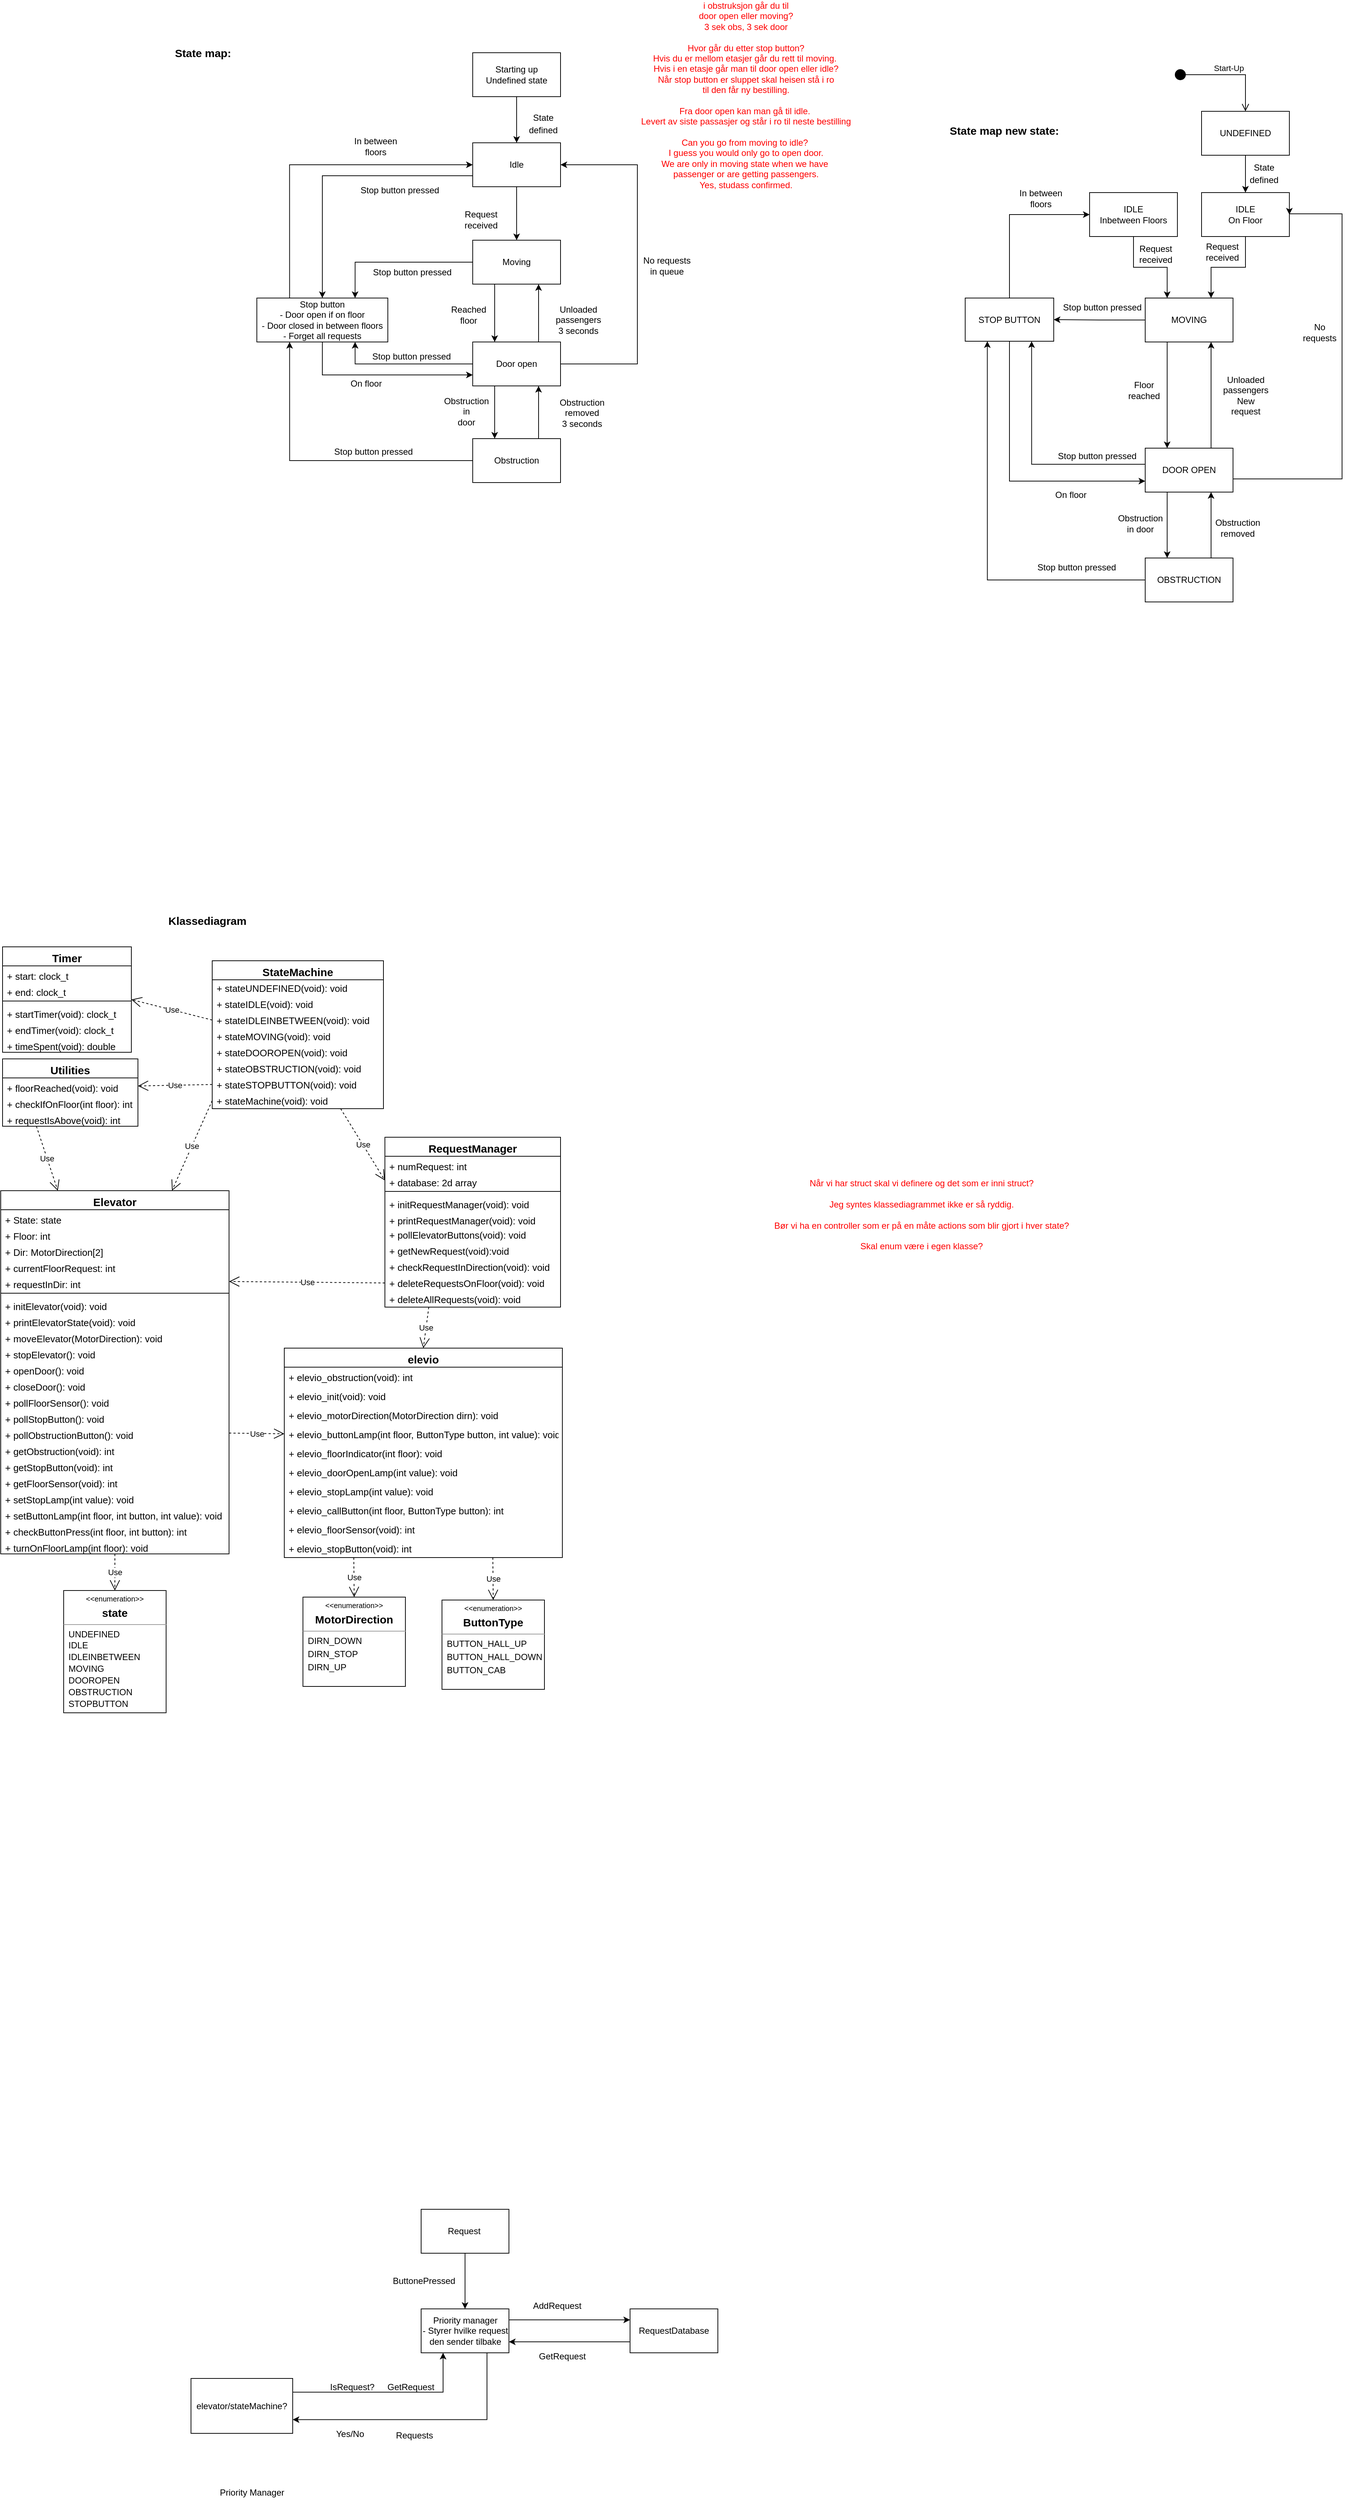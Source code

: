 <mxfile version="16.6.5" type="github">
  <diagram id="8NEq0hroGglhktnPBBMH" name="Page-1">
    <mxGraphModel dx="1985" dy="764" grid="0" gridSize="10" guides="1" tooltips="1" connect="1" arrows="1" fold="1" page="1" pageScale="1" pageWidth="827" pageHeight="1169" math="0" shadow="0">
      <root>
        <mxCell id="0" />
        <mxCell id="1" parent="0" />
        <mxCell id="E1bPl1AIaGPnapOTr_YQ-4" style="edgeStyle=orthogonalEdgeStyle;rounded=0;orthogonalLoop=1;jettySize=auto;html=1;exitX=0.5;exitY=1;exitDx=0;exitDy=0;entryX=0.5;entryY=0;entryDx=0;entryDy=0;" parent="1" source="E1bPl1AIaGPnapOTr_YQ-1" target="E1bPl1AIaGPnapOTr_YQ-2" edge="1">
          <mxGeometry relative="1" as="geometry" />
        </mxCell>
        <mxCell id="E1bPl1AIaGPnapOTr_YQ-1" value="Starting up&lt;br&gt;Undefined state" style="rounded=0;whiteSpace=wrap;html=1;" parent="1" vertex="1">
          <mxGeometry x="436" y="383" width="120" height="60" as="geometry" />
        </mxCell>
        <mxCell id="ezmMmhLHtiu1pCIrmiN--1" style="edgeStyle=orthogonalEdgeStyle;rounded=0;orthogonalLoop=1;jettySize=auto;html=1;exitX=0.5;exitY=1;exitDx=0;exitDy=0;" parent="1" source="E1bPl1AIaGPnapOTr_YQ-2" target="E1bPl1AIaGPnapOTr_YQ-5" edge="1">
          <mxGeometry relative="1" as="geometry" />
        </mxCell>
        <mxCell id="4tiK1OGF5JwUkhK5aCOU-34" style="edgeStyle=orthogonalEdgeStyle;rounded=0;orthogonalLoop=1;jettySize=auto;html=1;exitX=0;exitY=0.75;exitDx=0;exitDy=0;entryX=0.5;entryY=0;entryDx=0;entryDy=0;" parent="1" source="E1bPl1AIaGPnapOTr_YQ-2" target="E1bPl1AIaGPnapOTr_YQ-17" edge="1">
          <mxGeometry relative="1" as="geometry" />
        </mxCell>
        <mxCell id="E1bPl1AIaGPnapOTr_YQ-2" value="Idle" style="rounded=0;whiteSpace=wrap;html=1;" parent="1" vertex="1">
          <mxGeometry x="436" y="506" width="120" height="60" as="geometry" />
        </mxCell>
        <mxCell id="E1bPl1AIaGPnapOTr_YQ-13" style="edgeStyle=orthogonalEdgeStyle;rounded=0;orthogonalLoop=1;jettySize=auto;html=1;exitX=0.25;exitY=1;exitDx=0;exitDy=0;entryX=0.25;entryY=0;entryDx=0;entryDy=0;" parent="1" source="E1bPl1AIaGPnapOTr_YQ-5" target="E1bPl1AIaGPnapOTr_YQ-12" edge="1">
          <mxGeometry relative="1" as="geometry" />
        </mxCell>
        <mxCell id="E1bPl1AIaGPnapOTr_YQ-26" style="edgeStyle=orthogonalEdgeStyle;rounded=0;orthogonalLoop=1;jettySize=auto;html=1;exitX=0;exitY=0.5;exitDx=0;exitDy=0;entryX=0.75;entryY=0;entryDx=0;entryDy=0;fontSize=12;" parent="1" source="E1bPl1AIaGPnapOTr_YQ-5" target="E1bPl1AIaGPnapOTr_YQ-17" edge="1">
          <mxGeometry relative="1" as="geometry" />
        </mxCell>
        <mxCell id="E1bPl1AIaGPnapOTr_YQ-5" value="&lt;div&gt;Moving&lt;/div&gt;" style="rounded=0;whiteSpace=wrap;html=1;" parent="1" vertex="1">
          <mxGeometry x="436" y="639" width="120" height="60" as="geometry" />
        </mxCell>
        <mxCell id="E1bPl1AIaGPnapOTr_YQ-9" value="Request&lt;br&gt;received" style="text;html=1;align=center;verticalAlign=middle;resizable=0;points=[];autosize=1;strokeColor=none;fillColor=none;" parent="1" vertex="1">
          <mxGeometry x="419" y="595" width="55" height="32" as="geometry" />
        </mxCell>
        <mxCell id="E1bPl1AIaGPnapOTr_YQ-15" style="edgeStyle=orthogonalEdgeStyle;rounded=0;orthogonalLoop=1;jettySize=auto;html=1;exitX=0.75;exitY=0;exitDx=0;exitDy=0;entryX=0.75;entryY=1;entryDx=0;entryDy=0;" parent="1" source="E1bPl1AIaGPnapOTr_YQ-12" target="E1bPl1AIaGPnapOTr_YQ-5" edge="1">
          <mxGeometry relative="1" as="geometry" />
        </mxCell>
        <mxCell id="E1bPl1AIaGPnapOTr_YQ-22" style="edgeStyle=orthogonalEdgeStyle;rounded=0;orthogonalLoop=1;jettySize=auto;html=1;exitX=0.25;exitY=1;exitDx=0;exitDy=0;entryX=0.25;entryY=0;entryDx=0;entryDy=0;fontSize=12;" parent="1" source="E1bPl1AIaGPnapOTr_YQ-12" target="E1bPl1AIaGPnapOTr_YQ-18" edge="1">
          <mxGeometry relative="1" as="geometry" />
        </mxCell>
        <mxCell id="E1bPl1AIaGPnapOTr_YQ-27" style="edgeStyle=orthogonalEdgeStyle;rounded=0;orthogonalLoop=1;jettySize=auto;html=1;exitX=0;exitY=0.5;exitDx=0;exitDy=0;entryX=0.75;entryY=1;entryDx=0;entryDy=0;fontSize=12;" parent="1" source="E1bPl1AIaGPnapOTr_YQ-12" target="E1bPl1AIaGPnapOTr_YQ-17" edge="1">
          <mxGeometry relative="1" as="geometry" />
        </mxCell>
        <mxCell id="8vma9-YD2CByXny156sw-105" style="edgeStyle=orthogonalEdgeStyle;rounded=0;orthogonalLoop=1;jettySize=auto;html=1;exitX=1;exitY=0.5;exitDx=0;exitDy=0;entryX=1;entryY=0.5;entryDx=0;entryDy=0;fontSize=12;fontColor=#FF0000;" parent="1" source="E1bPl1AIaGPnapOTr_YQ-12" target="E1bPl1AIaGPnapOTr_YQ-2" edge="1">
          <mxGeometry relative="1" as="geometry">
            <Array as="points">
              <mxPoint x="661" y="808" />
              <mxPoint x="661" y="536" />
            </Array>
          </mxGeometry>
        </mxCell>
        <mxCell id="E1bPl1AIaGPnapOTr_YQ-12" value="Door open" style="rounded=0;whiteSpace=wrap;html=1;" parent="1" vertex="1">
          <mxGeometry x="436" y="778" width="120" height="60" as="geometry" />
        </mxCell>
        <mxCell id="E1bPl1AIaGPnapOTr_YQ-14" value="Reached&lt;br&gt;floor" style="text;html=1;align=center;verticalAlign=middle;resizable=0;points=[];autosize=1;strokeColor=none;fillColor=none;" parent="1" vertex="1">
          <mxGeometry x="400.5" y="725" width="58" height="32" as="geometry" />
        </mxCell>
        <mxCell id="E1bPl1AIaGPnapOTr_YQ-16" value="Unloaded &lt;br&gt;passengers&lt;br&gt;3 seconds" style="text;html=1;align=center;verticalAlign=middle;resizable=0;points=[];autosize=1;strokeColor=none;fillColor=none;" parent="1" vertex="1">
          <mxGeometry x="544" y="725" width="72" height="46" as="geometry" />
        </mxCell>
        <mxCell id="E1bPl1AIaGPnapOTr_YQ-31" style="edgeStyle=orthogonalEdgeStyle;rounded=0;orthogonalLoop=1;jettySize=auto;html=1;exitX=0.25;exitY=0;exitDx=0;exitDy=0;entryX=0;entryY=0.5;entryDx=0;entryDy=0;fontSize=12;" parent="1" source="E1bPl1AIaGPnapOTr_YQ-17" target="E1bPl1AIaGPnapOTr_YQ-2" edge="1">
          <mxGeometry relative="1" as="geometry" />
        </mxCell>
        <mxCell id="8vma9-YD2CByXny156sw-109" style="edgeStyle=orthogonalEdgeStyle;rounded=0;orthogonalLoop=1;jettySize=auto;html=1;exitX=0.5;exitY=1;exitDx=0;exitDy=0;entryX=0;entryY=0.75;entryDx=0;entryDy=0;fontSize=12;fontColor=#000000;" parent="1" source="E1bPl1AIaGPnapOTr_YQ-17" target="E1bPl1AIaGPnapOTr_YQ-12" edge="1">
          <mxGeometry relative="1" as="geometry" />
        </mxCell>
        <mxCell id="E1bPl1AIaGPnapOTr_YQ-17" value="&lt;div&gt;Stop button&lt;br&gt;&lt;/div&gt;- Door open if on floor&lt;br&gt;- Door closed in between floors&lt;br&gt;- Forget all requests" style="rounded=0;whiteSpace=wrap;html=1;" parent="1" vertex="1">
          <mxGeometry x="141" y="718" width="179" height="60" as="geometry" />
        </mxCell>
        <mxCell id="E1bPl1AIaGPnapOTr_YQ-24" style="edgeStyle=orthogonalEdgeStyle;rounded=0;orthogonalLoop=1;jettySize=auto;html=1;exitX=0.75;exitY=0;exitDx=0;exitDy=0;entryX=0.75;entryY=1;entryDx=0;entryDy=0;fontSize=12;" parent="1" source="E1bPl1AIaGPnapOTr_YQ-18" target="E1bPl1AIaGPnapOTr_YQ-12" edge="1">
          <mxGeometry relative="1" as="geometry" />
        </mxCell>
        <mxCell id="8vma9-YD2CByXny156sw-1" style="edgeStyle=orthogonalEdgeStyle;rounded=0;orthogonalLoop=1;jettySize=auto;html=1;exitX=0;exitY=0.5;exitDx=0;exitDy=0;entryX=0.25;entryY=1;entryDx=0;entryDy=0;" parent="1" source="E1bPl1AIaGPnapOTr_YQ-18" target="E1bPl1AIaGPnapOTr_YQ-17" edge="1">
          <mxGeometry relative="1" as="geometry" />
        </mxCell>
        <mxCell id="E1bPl1AIaGPnapOTr_YQ-18" value="&lt;div&gt;Obstruction&lt;/div&gt;" style="rounded=0;whiteSpace=wrap;html=1;" parent="1" vertex="1">
          <mxGeometry x="436" y="910" width="120" height="60" as="geometry" />
        </mxCell>
        <mxCell id="E1bPl1AIaGPnapOTr_YQ-19" value="&lt;font style=&quot;font-size: 15px&quot;&gt;&lt;b&gt;State map:&lt;/b&gt;&lt;/font&gt;" style="text;html=1;align=center;verticalAlign=middle;resizable=0;points=[];autosize=1;strokeColor=none;fillColor=none;" parent="1" vertex="1">
          <mxGeometry x="23" y="373" width="87" height="19" as="geometry" />
        </mxCell>
        <mxCell id="E1bPl1AIaGPnapOTr_YQ-21" value="&lt;font style=&quot;font-size: 12px&quot;&gt;State&lt;br&gt;&lt;/font&gt;&lt;div&gt;&lt;font style=&quot;font-size: 12px&quot;&gt;defined&lt;/font&gt;&lt;/div&gt;" style="text;html=1;align=center;verticalAlign=middle;resizable=0;points=[];autosize=1;strokeColor=none;fillColor=none;fontSize=14;" parent="1" vertex="1">
          <mxGeometry x="507" y="459" width="49" height="39" as="geometry" />
        </mxCell>
        <mxCell id="E1bPl1AIaGPnapOTr_YQ-23" value="&lt;div&gt;Obstruction&lt;/div&gt;&lt;div&gt;in&lt;/div&gt;&lt;div&gt;door&lt;br&gt;&lt;/div&gt;" style="text;html=1;align=center;verticalAlign=middle;resizable=0;points=[];autosize=1;strokeColor=none;fillColor=none;fontSize=12;" parent="1" vertex="1">
          <mxGeometry x="391" y="850" width="71" height="46" as="geometry" />
        </mxCell>
        <mxCell id="E1bPl1AIaGPnapOTr_YQ-25" value="Obstruction&lt;br&gt;&lt;div&gt;removed&lt;/div&gt;&lt;div&gt;3 seconds&lt;br&gt;&lt;/div&gt;" style="text;html=1;align=center;verticalAlign=middle;resizable=0;points=[];autosize=1;strokeColor=none;fillColor=none;fontSize=12;" parent="1" vertex="1">
          <mxGeometry x="549" y="852" width="71" height="46" as="geometry" />
        </mxCell>
        <mxCell id="E1bPl1AIaGPnapOTr_YQ-30" value="Stop button pressed" style="text;html=1;align=center;verticalAlign=middle;resizable=0;points=[];autosize=1;strokeColor=none;fillColor=none;fontSize=12;" parent="1" vertex="1">
          <mxGeometry x="294" y="674" width="117" height="18" as="geometry" />
        </mxCell>
        <mxCell id="E1bPl1AIaGPnapOTr_YQ-32" value="&lt;div&gt;In between &lt;br&gt;&lt;/div&gt;&lt;div&gt;floors&lt;br&gt;&lt;/div&gt;" style="text;html=1;align=center;verticalAlign=middle;resizable=0;points=[];autosize=1;strokeColor=none;fillColor=none;fontSize=12;" parent="1" vertex="1">
          <mxGeometry x="268" y="495" width="69" height="32" as="geometry" />
        </mxCell>
        <mxCell id="E1bPl1AIaGPnapOTr_YQ-35" value="Stop button pressed" style="text;html=1;align=center;verticalAlign=middle;resizable=0;points=[];autosize=1;strokeColor=none;fillColor=none;fontSize=12;" parent="1" vertex="1">
          <mxGeometry x="293" y="789" width="118" height="18" as="geometry" />
        </mxCell>
        <mxCell id="8vma9-YD2CByXny156sw-2" value="Stop button pressed" style="text;html=1;align=center;verticalAlign=middle;resizable=0;points=[];autosize=1;strokeColor=none;fillColor=none;fontSize=12;" parent="1" vertex="1">
          <mxGeometry x="241" y="919" width="118" height="18" as="geometry" />
        </mxCell>
        <mxCell id="8vma9-YD2CByXny156sw-7" value="&lt;b&gt;&lt;font style=&quot;font-size: 15px&quot;&gt;Klassediagram&lt;/font&gt;&lt;/b&gt;" style="text;html=1;align=center;verticalAlign=middle;resizable=0;points=[];autosize=1;strokeColor=none;fillColor=none;" parent="1" vertex="1">
          <mxGeometry x="14" y="1558" width="117" height="20" as="geometry" />
        </mxCell>
        <mxCell id="8vma9-YD2CByXny156sw-38" value="Elevator" style="swimlane;fontStyle=1;align=center;verticalAlign=top;childLayout=stackLayout;horizontal=1;startSize=26;horizontalStack=0;resizeParent=1;resizeParentMax=0;resizeLast=0;collapsible=1;marginBottom=0;rounded=0;fontSize=15;strokeColor=default;fillColor=none;" parent="1" vertex="1">
          <mxGeometry x="-209" y="1937" width="312" height="496" as="geometry" />
        </mxCell>
        <mxCell id="nlIJP6xhAfItz73Zc7wA-22" value="+ State: state" style="text;strokeColor=none;fillColor=none;align=left;verticalAlign=top;spacingLeft=4;spacingRight=4;overflow=hidden;rotatable=0;points=[[0,0.5],[1,0.5]];portConstraint=eastwest;rounded=0;fontSize=13;spacing=2;" parent="8vma9-YD2CByXny156sw-38" vertex="1">
          <mxGeometry y="26" width="312" height="22" as="geometry" />
        </mxCell>
        <mxCell id="8vma9-YD2CByXny156sw-42" value="+ Floor: int" style="text;strokeColor=none;fillColor=none;align=left;verticalAlign=top;spacingLeft=4;spacingRight=4;overflow=hidden;rotatable=0;points=[[0,0.5],[1,0.5]];portConstraint=eastwest;rounded=0;fontSize=13;" parent="8vma9-YD2CByXny156sw-38" vertex="1">
          <mxGeometry y="48" width="312" height="22" as="geometry" />
        </mxCell>
        <mxCell id="ezmMmhLHtiu1pCIrmiN--4" value="+ Dir: MotorDirection[2]" style="text;strokeColor=none;fillColor=none;align=left;verticalAlign=top;spacingLeft=4;spacingRight=4;overflow=hidden;rotatable=0;points=[[0,0.5],[1,0.5]];portConstraint=eastwest;rounded=0;fontSize=13;" parent="8vma9-YD2CByXny156sw-38" vertex="1">
          <mxGeometry y="70" width="312" height="22" as="geometry" />
        </mxCell>
        <mxCell id="0wdngHinSuh27ut5BOTm-25" value="+ currentFloorRequest: int" style="text;strokeColor=none;fillColor=none;align=left;verticalAlign=top;spacingLeft=4;spacingRight=4;overflow=hidden;rotatable=0;points=[[0,0.5],[1,0.5]];portConstraint=eastwest;rounded=0;fontSize=13;" parent="8vma9-YD2CByXny156sw-38" vertex="1">
          <mxGeometry y="92" width="312" height="22" as="geometry" />
        </mxCell>
        <mxCell id="8vma9-YD2CByXny156sw-44" value="+ requestInDir: int" style="text;strokeColor=none;fillColor=none;align=left;verticalAlign=top;spacingLeft=4;spacingRight=4;overflow=hidden;rotatable=0;points=[[0,0.5],[1,0.5]];portConstraint=eastwest;rounded=0;fontSize=13;" parent="8vma9-YD2CByXny156sw-38" vertex="1">
          <mxGeometry y="114" width="312" height="22" as="geometry" />
        </mxCell>
        <mxCell id="8vma9-YD2CByXny156sw-40" value="" style="line;strokeWidth=1;fillColor=none;align=left;verticalAlign=middle;spacingTop=-1;spacingLeft=3;spacingRight=3;rotatable=0;labelPosition=right;points=[];portConstraint=eastwest;rounded=0;fontSize=15;" parent="8vma9-YD2CByXny156sw-38" vertex="1">
          <mxGeometry y="136" width="312" height="8" as="geometry" />
        </mxCell>
        <mxCell id="nlIJP6xhAfItz73Zc7wA-23" value="+ initElevator(void): void" style="text;strokeColor=none;fillColor=none;align=left;verticalAlign=top;spacingLeft=4;spacingRight=4;overflow=hidden;rotatable=0;points=[[0,0.5],[1,0.5]];portConstraint=eastwest;rounded=0;fontSize=13;" parent="8vma9-YD2CByXny156sw-38" vertex="1">
          <mxGeometry y="144" width="312" height="22" as="geometry" />
        </mxCell>
        <mxCell id="EnAMBwSka9buMLvnO4fD-1" value="+ printElevatorState(void): void" style="text;strokeColor=none;fillColor=none;align=left;verticalAlign=top;spacingLeft=4;spacingRight=4;overflow=hidden;rotatable=0;points=[[0,0.5],[1,0.5]];portConstraint=eastwest;rounded=0;fontSize=13;" parent="8vma9-YD2CByXny156sw-38" vertex="1">
          <mxGeometry y="166" width="312" height="22" as="geometry" />
        </mxCell>
        <mxCell id="ezmMmhLHtiu1pCIrmiN--6" value="+ moveElevator(MotorDirection): void" style="text;strokeColor=none;fillColor=none;align=left;verticalAlign=top;spacingLeft=4;spacingRight=4;overflow=hidden;rotatable=0;points=[[0,0.5],[1,0.5]];portConstraint=eastwest;rounded=0;fontSize=13;" parent="8vma9-YD2CByXny156sw-38" vertex="1">
          <mxGeometry y="188" width="312" height="22" as="geometry" />
        </mxCell>
        <mxCell id="hNTc1dc5Zp9DsaBvD3bX-2" value="+ stopElevator(): void" style="text;strokeColor=none;fillColor=none;align=left;verticalAlign=top;spacingLeft=4;spacingRight=4;overflow=hidden;rotatable=0;points=[[0,0.5],[1,0.5]];portConstraint=eastwest;rounded=0;fontSize=13;" parent="8vma9-YD2CByXny156sw-38" vertex="1">
          <mxGeometry y="210" width="312" height="22" as="geometry" />
        </mxCell>
        <mxCell id="ezmMmhLHtiu1pCIrmiN--8" value="+ openDoor(): void" style="text;strokeColor=none;fillColor=none;align=left;verticalAlign=top;spacingLeft=4;spacingRight=4;overflow=hidden;rotatable=0;points=[[0,0.5],[1,0.5]];portConstraint=eastwest;rounded=0;fontSize=13;" parent="8vma9-YD2CByXny156sw-38" vertex="1">
          <mxGeometry y="232" width="312" height="22" as="geometry" />
        </mxCell>
        <mxCell id="0wdngHinSuh27ut5BOTm-26" value="+ closeDoor(): void" style="text;strokeColor=none;fillColor=none;align=left;verticalAlign=top;spacingLeft=4;spacingRight=4;overflow=hidden;rotatable=0;points=[[0,0.5],[1,0.5]];portConstraint=eastwest;rounded=0;fontSize=13;" parent="8vma9-YD2CByXny156sw-38" vertex="1">
          <mxGeometry y="254" width="312" height="22" as="geometry" />
        </mxCell>
        <mxCell id="Ovu1lEph_sBeuzbb7CI0-32" value="+ pollFloorSensor(): void" style="text;strokeColor=none;fillColor=none;align=left;verticalAlign=top;spacingLeft=4;spacingRight=4;overflow=hidden;rotatable=0;points=[[0,0.5],[1,0.5]];portConstraint=eastwest;rounded=0;fontSize=13;" vertex="1" parent="8vma9-YD2CByXny156sw-38">
          <mxGeometry y="276" width="312" height="22" as="geometry" />
        </mxCell>
        <mxCell id="0wdngHinSuh27ut5BOTm-27" value="+ pollStopButton(): void" style="text;strokeColor=none;fillColor=none;align=left;verticalAlign=top;spacingLeft=4;spacingRight=4;overflow=hidden;rotatable=0;points=[[0,0.5],[1,0.5]];portConstraint=eastwest;rounded=0;fontSize=13;" parent="8vma9-YD2CByXny156sw-38" vertex="1">
          <mxGeometry y="298" width="312" height="22" as="geometry" />
        </mxCell>
        <mxCell id="0wdngHinSuh27ut5BOTm-28" value="+ pollObstructionButton(): void" style="text;strokeColor=none;fillColor=none;align=left;verticalAlign=top;spacingLeft=4;spacingRight=4;overflow=hidden;rotatable=0;points=[[0,0.5],[1,0.5]];portConstraint=eastwest;rounded=0;fontSize=13;" parent="8vma9-YD2CByXny156sw-38" vertex="1">
          <mxGeometry y="320" width="312" height="22" as="geometry" />
        </mxCell>
        <mxCell id="0wdngHinSuh27ut5BOTm-81" value="+ getObstruction(void): int" style="text;strokeColor=none;fillColor=none;align=left;verticalAlign=top;spacingLeft=4;spacingRight=4;overflow=hidden;rotatable=0;points=[[0,0.5],[1,0.5]];portConstraint=eastwest;rounded=0;fontSize=13;" parent="8vma9-YD2CByXny156sw-38" vertex="1">
          <mxGeometry y="342" width="312" height="22" as="geometry" />
        </mxCell>
        <mxCell id="0wdngHinSuh27ut5BOTm-82" value="+ getStopButton(void): int" style="text;strokeColor=none;fillColor=none;align=left;verticalAlign=top;spacingLeft=4;spacingRight=4;overflow=hidden;rotatable=0;points=[[0,0.5],[1,0.5]];portConstraint=eastwest;rounded=0;fontSize=13;" parent="8vma9-YD2CByXny156sw-38" vertex="1">
          <mxGeometry y="364" width="312" height="22" as="geometry" />
        </mxCell>
        <mxCell id="0wdngHinSuh27ut5BOTm-88" value="+ getFloorSensor(void): int" style="text;strokeColor=none;fillColor=none;align=left;verticalAlign=top;spacingLeft=4;spacingRight=4;overflow=hidden;rotatable=0;points=[[0,0.5],[1,0.5]];portConstraint=eastwest;rounded=0;fontSize=13;" parent="8vma9-YD2CByXny156sw-38" vertex="1">
          <mxGeometry y="386" width="312" height="22" as="geometry" />
        </mxCell>
        <mxCell id="0wdngHinSuh27ut5BOTm-84" value="+ setStopLamp(int value): void" style="text;strokeColor=none;fillColor=none;align=left;verticalAlign=top;spacingLeft=4;spacingRight=4;overflow=hidden;rotatable=0;points=[[0,0.5],[1,0.5]];portConstraint=eastwest;rounded=0;fontSize=13;" parent="8vma9-YD2CByXny156sw-38" vertex="1">
          <mxGeometry y="408" width="312" height="22" as="geometry" />
        </mxCell>
        <mxCell id="0wdngHinSuh27ut5BOTm-85" value="+ setButtonLamp(int floor, int button, int value): void" style="text;strokeColor=none;fillColor=none;align=left;verticalAlign=top;spacingLeft=4;spacingRight=4;overflow=hidden;rotatable=0;points=[[0,0.5],[1,0.5]];portConstraint=eastwest;rounded=0;fontSize=13;" parent="8vma9-YD2CByXny156sw-38" vertex="1">
          <mxGeometry y="430" width="312" height="22" as="geometry" />
        </mxCell>
        <mxCell id="Ovu1lEph_sBeuzbb7CI0-33" value="+ checkButtonPress(int floor, int button): int" style="text;strokeColor=none;fillColor=none;align=left;verticalAlign=top;spacingLeft=4;spacingRight=4;overflow=hidden;rotatable=0;points=[[0,0.5],[1,0.5]];portConstraint=eastwest;rounded=0;fontSize=13;" vertex="1" parent="8vma9-YD2CByXny156sw-38">
          <mxGeometry y="452" width="312" height="22" as="geometry" />
        </mxCell>
        <mxCell id="ezmMmhLHtiu1pCIrmiN--59" value="+ turnOnFloorLamp(int floor): void" style="text;strokeColor=none;fillColor=none;align=left;verticalAlign=top;spacingLeft=4;spacingRight=4;overflow=hidden;rotatable=0;points=[[0,0.5],[1,0.5]];portConstraint=eastwest;rounded=0;fontSize=13;" parent="8vma9-YD2CByXny156sw-38" vertex="1">
          <mxGeometry y="474" width="312" height="22" as="geometry" />
        </mxCell>
        <mxCell id="8vma9-YD2CByXny156sw-49" value="RequestManager" style="swimlane;fontStyle=1;align=center;verticalAlign=top;childLayout=stackLayout;horizontal=1;startSize=26;horizontalStack=0;resizeParent=1;resizeParentMax=0;resizeLast=0;collapsible=1;marginBottom=0;rounded=0;fontSize=15;strokeColor=default;fillColor=none;" parent="1" vertex="1">
          <mxGeometry x="316" y="1864" width="240" height="232" as="geometry" />
        </mxCell>
        <mxCell id="ezmMmhLHtiu1pCIrmiN--47" value="+ numRequest: int" style="text;strokeColor=none;fillColor=none;align=left;verticalAlign=top;spacingLeft=4;spacingRight=4;overflow=hidden;rotatable=0;points=[[0,0.5],[1,0.5]];portConstraint=eastwest;rounded=0;fontSize=13;" parent="8vma9-YD2CByXny156sw-49" vertex="1">
          <mxGeometry y="26" width="240" height="22" as="geometry" />
        </mxCell>
        <mxCell id="0wdngHinSuh27ut5BOTm-31" value="+ database: 2d array" style="text;strokeColor=none;fillColor=none;align=left;verticalAlign=top;spacingLeft=4;spacingRight=4;overflow=hidden;rotatable=0;points=[[0,0.5],[1,0.5]];portConstraint=eastwest;rounded=0;fontSize=13;" parent="8vma9-YD2CByXny156sw-49" vertex="1">
          <mxGeometry y="48" width="240" height="22" as="geometry" />
        </mxCell>
        <mxCell id="8vma9-YD2CByXny156sw-51" value="" style="line;strokeWidth=1;fillColor=none;align=left;verticalAlign=middle;spacingTop=-1;spacingLeft=3;spacingRight=3;rotatable=0;labelPosition=right;points=[];portConstraint=eastwest;rounded=0;fontSize=15;" parent="8vma9-YD2CByXny156sw-49" vertex="1">
          <mxGeometry y="70" width="240" height="8" as="geometry" />
        </mxCell>
        <mxCell id="8vma9-YD2CByXny156sw-52" value="+ initRequestManager(void): void" style="text;strokeColor=none;fillColor=none;align=left;verticalAlign=top;spacingLeft=4;spacingRight=4;overflow=hidden;rotatable=0;points=[[0,0.5],[1,0.5]];portConstraint=eastwest;rounded=0;fontSize=13;" parent="8vma9-YD2CByXny156sw-49" vertex="1">
          <mxGeometry y="78" width="240" height="22" as="geometry" />
        </mxCell>
        <mxCell id="0wdngHinSuh27ut5BOTm-29" value="+ printRequestManager(void): void" style="text;strokeColor=none;fillColor=none;align=left;verticalAlign=top;spacingLeft=4;spacingRight=4;overflow=hidden;rotatable=0;points=[[0,0.5],[1,0.5]];portConstraint=eastwest;rounded=0;fontSize=13;" parent="8vma9-YD2CByXny156sw-49" vertex="1">
          <mxGeometry y="100" width="240" height="22" as="geometry" />
        </mxCell>
        <mxCell id="8vma9-YD2CByXny156sw-88" value="+ pollElevatorButtons(void): void" style="text;strokeColor=none;fillColor=none;align=left;verticalAlign=middle;spacingLeft=4;spacingRight=4;overflow=hidden;rotatable=0;points=[[0,0.5],[1,0.5]];portConstraint=eastwest;rounded=0;fontSize=13;" parent="8vma9-YD2CByXny156sw-49" vertex="1">
          <mxGeometry y="122" width="240" height="22" as="geometry" />
        </mxCell>
        <mxCell id="hNTc1dc5Zp9DsaBvD3bX-1" value="+ getNewRequest(void):void" style="text;strokeColor=none;fillColor=none;align=left;verticalAlign=middle;spacingLeft=4;spacingRight=4;overflow=hidden;rotatable=0;points=[[0,0.5],[1,0.5]];portConstraint=eastwest;rounded=0;fontSize=13;" parent="8vma9-YD2CByXny156sw-49" vertex="1">
          <mxGeometry y="144" width="240" height="22" as="geometry" />
        </mxCell>
        <mxCell id="nlIJP6xhAfItz73Zc7wA-25" value="+ checkRequestInDirection(void): void" style="text;strokeColor=none;fillColor=none;align=left;verticalAlign=middle;spacingLeft=4;spacingRight=4;overflow=hidden;rotatable=0;points=[[0,0.5],[1,0.5]];portConstraint=eastwest;rounded=0;fontSize=13;" parent="8vma9-YD2CByXny156sw-49" vertex="1">
          <mxGeometry y="166" width="240" height="22" as="geometry" />
        </mxCell>
        <mxCell id="nlIJP6xhAfItz73Zc7wA-27" value="+ deleteRequestsOnFloor(void): void" style="text;strokeColor=none;fillColor=none;align=left;verticalAlign=middle;spacingLeft=4;spacingRight=4;overflow=hidden;rotatable=0;points=[[0,0.5],[1,0.5]];portConstraint=eastwest;rounded=0;fontSize=13;" parent="8vma9-YD2CByXny156sw-49" vertex="1">
          <mxGeometry y="188" width="240" height="22" as="geometry" />
        </mxCell>
        <mxCell id="nlIJP6xhAfItz73Zc7wA-28" value="+ deleteAllRequests(void): void" style="text;strokeColor=none;fillColor=none;align=left;verticalAlign=middle;spacingLeft=4;spacingRight=4;overflow=hidden;rotatable=0;points=[[0,0.5],[1,0.5]];portConstraint=eastwest;rounded=0;fontSize=13;" parent="8vma9-YD2CByXny156sw-49" vertex="1">
          <mxGeometry y="210" width="240" height="22" as="geometry" />
        </mxCell>
        <mxCell id="8vma9-YD2CByXny156sw-58" value="Timer" style="swimlane;fontStyle=1;align=center;verticalAlign=top;childLayout=stackLayout;horizontal=1;startSize=26;horizontalStack=0;resizeParent=1;resizeParentMax=0;resizeLast=0;collapsible=1;marginBottom=0;rounded=0;fontSize=15;strokeColor=default;fillColor=none;" parent="1" vertex="1">
          <mxGeometry x="-206.5" y="1604" width="176" height="144" as="geometry" />
        </mxCell>
        <mxCell id="8vma9-YD2CByXny156sw-61" value="+ start: clock_t" style="text;strokeColor=none;fillColor=none;align=left;verticalAlign=top;spacingLeft=4;spacingRight=4;overflow=hidden;rotatable=0;points=[[0,0.5],[1,0.5]];portConstraint=eastwest;rounded=0;fontSize=13;spacing=2;" parent="8vma9-YD2CByXny156sw-58" vertex="1">
          <mxGeometry y="26" width="176" height="22" as="geometry" />
        </mxCell>
        <mxCell id="0wdngHinSuh27ut5BOTm-48" value="+ end: clock_t" style="text;strokeColor=none;fillColor=none;align=left;verticalAlign=top;spacingLeft=4;spacingRight=4;overflow=hidden;rotatable=0;points=[[0,0.5],[1,0.5]];portConstraint=eastwest;rounded=0;fontSize=13;" parent="8vma9-YD2CByXny156sw-58" vertex="1">
          <mxGeometry y="48" width="176" height="22" as="geometry" />
        </mxCell>
        <mxCell id="8vma9-YD2CByXny156sw-60" value="" style="line;strokeWidth=1;fillColor=none;align=left;verticalAlign=middle;spacingTop=-1;spacingLeft=3;spacingRight=3;rotatable=0;labelPosition=right;points=[];portConstraint=eastwest;rounded=0;fontSize=15;" parent="8vma9-YD2CByXny156sw-58" vertex="1">
          <mxGeometry y="70" width="176" height="8" as="geometry" />
        </mxCell>
        <mxCell id="8vma9-YD2CByXny156sw-62" value="+ startTimer(void): clock_t" style="text;strokeColor=none;fillColor=none;align=left;verticalAlign=top;spacingLeft=4;spacingRight=4;overflow=hidden;rotatable=0;points=[[0,0.5],[1,0.5]];portConstraint=eastwest;rounded=0;fontSize=13;" parent="8vma9-YD2CByXny156sw-58" vertex="1">
          <mxGeometry y="78" width="176" height="22" as="geometry" />
        </mxCell>
        <mxCell id="0wdngHinSuh27ut5BOTm-50" value="+ endTimer(void): clock_t" style="text;strokeColor=none;fillColor=none;align=left;verticalAlign=top;spacingLeft=4;spacingRight=4;overflow=hidden;rotatable=0;points=[[0,0.5],[1,0.5]];portConstraint=eastwest;rounded=0;fontSize=13;" parent="8vma9-YD2CByXny156sw-58" vertex="1">
          <mxGeometry y="100" width="176" height="22" as="geometry" />
        </mxCell>
        <mxCell id="nlIJP6xhAfItz73Zc7wA-29" value="+ timeSpent(void): double" style="text;strokeColor=none;fillColor=none;align=left;verticalAlign=top;spacingLeft=4;spacingRight=4;overflow=hidden;rotatable=0;points=[[0,0.5],[1,0.5]];portConstraint=eastwest;rounded=0;fontSize=13;" parent="8vma9-YD2CByXny156sw-58" vertex="1">
          <mxGeometry y="122" width="176" height="22" as="geometry" />
        </mxCell>
        <mxCell id="8vma9-YD2CByXny156sw-65" value="elevio" style="swimlane;fontStyle=1;align=center;verticalAlign=top;childLayout=stackLayout;horizontal=1;startSize=26;horizontalStack=0;resizeParent=1;resizeParentMax=0;resizeLast=0;collapsible=1;marginBottom=0;rounded=0;fontSize=15;strokeColor=default;fillColor=none;" parent="1" vertex="1">
          <mxGeometry x="178.5" y="2152" width="380" height="286" as="geometry" />
        </mxCell>
        <mxCell id="8vma9-YD2CByXny156sw-81" value="+ elevio_obstruction(void): int" style="text;strokeColor=none;fillColor=none;align=left;verticalAlign=top;spacingLeft=4;spacingRight=4;overflow=hidden;rotatable=0;points=[[0,0.5],[1,0.5]];portConstraint=eastwest;rounded=0;fontSize=13;" parent="8vma9-YD2CByXny156sw-65" vertex="1">
          <mxGeometry y="26" width="380" height="26" as="geometry" />
        </mxCell>
        <mxCell id="8vma9-YD2CByXny156sw-68" value="+ elevio_init(void): void" style="text;strokeColor=none;fillColor=none;align=left;verticalAlign=top;spacingLeft=4;spacingRight=4;overflow=hidden;rotatable=0;points=[[0,0.5],[1,0.5]];portConstraint=eastwest;rounded=0;fontSize=13;" parent="8vma9-YD2CByXny156sw-65" vertex="1">
          <mxGeometry y="52" width="380" height="26" as="geometry" />
        </mxCell>
        <mxCell id="8vma9-YD2CByXny156sw-70" value="+ elevio_motorDirection(MotorDirection dirn): void" style="text;strokeColor=none;fillColor=none;align=left;verticalAlign=top;spacingLeft=4;spacingRight=4;overflow=hidden;rotatable=0;points=[[0,0.5],[1,0.5]];portConstraint=eastwest;rounded=0;fontSize=13;" parent="8vma9-YD2CByXny156sw-65" vertex="1">
          <mxGeometry y="78" width="380" height="26" as="geometry" />
        </mxCell>
        <mxCell id="8vma9-YD2CByXny156sw-74" value="+ elevio_buttonLamp(int floor, ButtonType button, int value): void" style="text;strokeColor=none;fillColor=none;align=left;verticalAlign=top;spacingLeft=4;spacingRight=4;overflow=hidden;rotatable=0;points=[[0,0.5],[1,0.5]];portConstraint=eastwest;rounded=0;fontSize=13;" parent="8vma9-YD2CByXny156sw-65" vertex="1">
          <mxGeometry y="104" width="380" height="26" as="geometry" />
        </mxCell>
        <mxCell id="8vma9-YD2CByXny156sw-75" value="+ elevio_floorIndicator(int floor): void" style="text;strokeColor=none;fillColor=none;align=left;verticalAlign=top;spacingLeft=4;spacingRight=4;overflow=hidden;rotatable=0;points=[[0,0.5],[1,0.5]];portConstraint=eastwest;rounded=0;fontSize=13;" parent="8vma9-YD2CByXny156sw-65" vertex="1">
          <mxGeometry y="130" width="380" height="26" as="geometry" />
        </mxCell>
        <mxCell id="8vma9-YD2CByXny156sw-76" value="+ elevio_doorOpenLamp(int value): void" style="text;strokeColor=none;fillColor=none;align=left;verticalAlign=top;spacingLeft=4;spacingRight=4;overflow=hidden;rotatable=0;points=[[0,0.5],[1,0.5]];portConstraint=eastwest;rounded=0;fontSize=13;" parent="8vma9-YD2CByXny156sw-65" vertex="1">
          <mxGeometry y="156" width="380" height="26" as="geometry" />
        </mxCell>
        <mxCell id="8vma9-YD2CByXny156sw-77" value="+ elevio_stopLamp(int value): void" style="text;strokeColor=none;fillColor=none;align=left;verticalAlign=top;spacingLeft=4;spacingRight=4;overflow=hidden;rotatable=0;points=[[0,0.5],[1,0.5]];portConstraint=eastwest;rounded=0;fontSize=13;" parent="8vma9-YD2CByXny156sw-65" vertex="1">
          <mxGeometry y="182" width="380" height="26" as="geometry" />
        </mxCell>
        <mxCell id="8vma9-YD2CByXny156sw-78" value="+ elevio_callButton(int floor, ButtonType button): int" style="text;strokeColor=none;fillColor=none;align=left;verticalAlign=top;spacingLeft=4;spacingRight=4;overflow=hidden;rotatable=0;points=[[0,0.5],[1,0.5]];portConstraint=eastwest;rounded=0;fontSize=13;" parent="8vma9-YD2CByXny156sw-65" vertex="1">
          <mxGeometry y="208" width="380" height="26" as="geometry" />
        </mxCell>
        <mxCell id="8vma9-YD2CByXny156sw-79" value="+ elevio_floorSensor(void): int" style="text;strokeColor=none;fillColor=none;align=left;verticalAlign=top;spacingLeft=4;spacingRight=4;overflow=hidden;rotatable=0;points=[[0,0.5],[1,0.5]];portConstraint=eastwest;rounded=0;fontSize=13;" parent="8vma9-YD2CByXny156sw-65" vertex="1">
          <mxGeometry y="234" width="380" height="26" as="geometry" />
        </mxCell>
        <mxCell id="8vma9-YD2CByXny156sw-80" value="+ elevio_stopButton(void): int" style="text;strokeColor=none;fillColor=none;align=left;verticalAlign=top;spacingLeft=4;spacingRight=4;overflow=hidden;rotatable=0;points=[[0,0.5],[1,0.5]];portConstraint=eastwest;rounded=0;fontSize=13;" parent="8vma9-YD2CByXny156sw-65" vertex="1">
          <mxGeometry y="260" width="380" height="26" as="geometry" />
        </mxCell>
        <mxCell id="8vma9-YD2CByXny156sw-90" value="StateMachine" style="swimlane;fontStyle=1;align=center;verticalAlign=top;childLayout=stackLayout;horizontal=1;startSize=26;horizontalStack=0;resizeParent=1;resizeParentMax=0;resizeLast=0;collapsible=1;marginBottom=0;rounded=0;fontSize=15;strokeColor=default;fillColor=none;" parent="1" vertex="1">
          <mxGeometry x="80" y="1623" width="234" height="202" as="geometry" />
        </mxCell>
        <mxCell id="0wdngHinSuh27ut5BOTm-5" value="+ stateUNDEFINED(void): void" style="text;strokeColor=none;fillColor=none;align=left;verticalAlign=middle;spacingLeft=4;spacingRight=4;overflow=hidden;rotatable=0;points=[[0,0.5],[1,0.5]];portConstraint=eastwest;rounded=0;fontSize=13;" parent="8vma9-YD2CByXny156sw-90" vertex="1">
          <mxGeometry y="26" width="234" height="22" as="geometry" />
        </mxCell>
        <mxCell id="0wdngHinSuh27ut5BOTm-4" value="+ stateIDLE(void): void" style="text;strokeColor=none;fillColor=none;align=left;verticalAlign=middle;spacingLeft=4;spacingRight=4;overflow=hidden;rotatable=0;points=[[0,0.5],[1,0.5]];portConstraint=eastwest;rounded=0;fontSize=13;" parent="8vma9-YD2CByXny156sw-90" vertex="1">
          <mxGeometry y="48" width="234" height="22" as="geometry" />
        </mxCell>
        <mxCell id="0wdngHinSuh27ut5BOTm-3" value="+ stateIDLEINBETWEEN(void): void" style="text;strokeColor=none;fillColor=none;align=left;verticalAlign=middle;spacingLeft=4;spacingRight=4;overflow=hidden;rotatable=0;points=[[0,0.5],[1,0.5]];portConstraint=eastwest;rounded=0;fontSize=13;" parent="8vma9-YD2CByXny156sw-90" vertex="1">
          <mxGeometry y="70" width="234" height="22" as="geometry" />
        </mxCell>
        <mxCell id="0wdngHinSuh27ut5BOTm-2" value="+ stateMOVING(void): void" style="text;strokeColor=none;fillColor=none;align=left;verticalAlign=middle;spacingLeft=4;spacingRight=4;overflow=hidden;rotatable=0;points=[[0,0.5],[1,0.5]];portConstraint=eastwest;rounded=0;fontSize=13;" parent="8vma9-YD2CByXny156sw-90" vertex="1">
          <mxGeometry y="92" width="234" height="22" as="geometry" />
        </mxCell>
        <mxCell id="0wdngHinSuh27ut5BOTm-1" value="+ stateDOOROPEN(void): void" style="text;strokeColor=none;fillColor=none;align=left;verticalAlign=middle;spacingLeft=4;spacingRight=4;overflow=hidden;rotatable=0;points=[[0,0.5],[1,0.5]];portConstraint=eastwest;rounded=0;fontSize=13;" parent="8vma9-YD2CByXny156sw-90" vertex="1">
          <mxGeometry y="114" width="234" height="22" as="geometry" />
        </mxCell>
        <mxCell id="0wdngHinSuh27ut5BOTm-6" value="+ stateOBSTRUCTION(void): void" style="text;strokeColor=none;fillColor=none;align=left;verticalAlign=middle;spacingLeft=4;spacingRight=4;overflow=hidden;rotatable=0;points=[[0,0.5],[1,0.5]];portConstraint=eastwest;rounded=0;fontSize=13;" parent="8vma9-YD2CByXny156sw-90" vertex="1">
          <mxGeometry y="136" width="234" height="22" as="geometry" />
        </mxCell>
        <mxCell id="Ovu1lEph_sBeuzbb7CI0-31" value="+ stateSTOPBUTTON(void): void" style="text;strokeColor=none;fillColor=none;align=left;verticalAlign=middle;spacingLeft=4;spacingRight=4;overflow=hidden;rotatable=0;points=[[0,0.5],[1,0.5]];portConstraint=eastwest;rounded=0;fontSize=13;" vertex="1" parent="8vma9-YD2CByXny156sw-90">
          <mxGeometry y="158" width="234" height="22" as="geometry" />
        </mxCell>
        <mxCell id="8vma9-YD2CByXny156sw-103" value="+ stateMachine(void): void" style="text;strokeColor=none;fillColor=none;align=left;verticalAlign=middle;spacingLeft=4;spacingRight=4;overflow=hidden;rotatable=0;points=[[0,0.5],[1,0.5]];portConstraint=eastwest;rounded=0;fontSize=13;" parent="8vma9-YD2CByXny156sw-90" vertex="1">
          <mxGeometry y="180" width="234" height="22" as="geometry" />
        </mxCell>
        <mxCell id="8vma9-YD2CByXny156sw-104" value="i obstruksjon går du til&lt;br&gt;door open eller moving?&lt;br&gt;3 sek obs, 3 sek door&lt;br&gt;&lt;br&gt;Hvor går du etter stop button?&lt;br&gt;Hvis du er mellom etasjer går du rett til moving.&amp;nbsp;&lt;br&gt;Hvis i en etasje går man til door open eller idle?&lt;br&gt;&lt;div&gt;Når stop button er sluppet skal heisen stå i ro &lt;br&gt;&lt;/div&gt;&lt;div&gt;til den får ny bestilling. &lt;br&gt;&lt;/div&gt;&lt;div&gt;&lt;br&gt;&lt;/div&gt;Fra door open kan man gå til idle.&amp;nbsp;&lt;br&gt;Levert av siste passasjer og står i ro til neste bestilling&lt;br&gt;&lt;br&gt;Can you go from moving to idle?&amp;nbsp;&lt;br&gt;I guess you would only go to open door.&lt;br&gt;We are only in moving state when we have&amp;nbsp;&lt;br&gt;&lt;div&gt;passenger or are getting passengers.&lt;/div&gt;&lt;div&gt;Yes, studass confirmed.&lt;br&gt;&lt;/div&gt;" style="text;html=1;align=center;verticalAlign=middle;resizable=0;points=[];autosize=1;strokeColor=none;fillColor=none;fontSize=12;fontColor=#FF0000;" parent="1" vertex="1">
          <mxGeometry x="661" y="313" width="295" height="256" as="geometry" />
        </mxCell>
        <mxCell id="8vma9-YD2CByXny156sw-106" value="&lt;font color=&quot;#000000&quot;&gt;No requests&lt;br&gt;in queue&lt;br&gt;&lt;/font&gt;" style="text;html=1;align=center;verticalAlign=middle;resizable=0;points=[];autosize=1;strokeColor=none;fillColor=none;fontSize=12;fontColor=#FF0000;" parent="1" vertex="1">
          <mxGeometry x="663" y="658" width="75" height="32" as="geometry" />
        </mxCell>
        <mxCell id="8vma9-YD2CByXny156sw-110" value="On floor" style="text;html=1;align=center;verticalAlign=middle;resizable=0;points=[];autosize=1;strokeColor=none;fillColor=none;fontSize=12;fontColor=#000000;" parent="1" vertex="1">
          <mxGeometry x="263" y="826" width="53" height="18" as="geometry" />
        </mxCell>
        <mxCell id="8vma9-YD2CByXny156sw-112" value="&lt;div&gt;Når vi har struct skal vi definere og det som er inni struct?&lt;/div&gt;&lt;div&gt;&lt;br&gt;&lt;/div&gt;&lt;div&gt;Jeg syntes klassediagrammet ikke er så ryddig.&lt;/div&gt;&lt;div&gt;&lt;br&gt;&lt;/div&gt;&lt;div&gt;Bør vi ha en controller som er på en måte actions som blir gjort i hver state?&lt;/div&gt;&lt;div&gt;&lt;br&gt;&lt;/div&gt;&lt;div&gt;Skal enum være i egen klasse? &lt;br&gt;&lt;/div&gt;&lt;div&gt;&lt;br&gt;&lt;/div&gt;" style="text;html=1;align=center;verticalAlign=middle;resizable=0;points=[];autosize=1;strokeColor=none;fillColor=none;fontSize=12;fontColor=#FF0000;" parent="1" vertex="1">
          <mxGeometry x="843" y="1919" width="411" height="116" as="geometry" />
        </mxCell>
        <mxCell id="ezmMmhLHtiu1pCIrmiN--38" style="edgeStyle=orthogonalEdgeStyle;rounded=0;orthogonalLoop=1;jettySize=auto;html=1;exitX=0.5;exitY=1;exitDx=0;exitDy=0;entryX=0.5;entryY=0;entryDx=0;entryDy=0;" parent="1" source="ezmMmhLHtiu1pCIrmiN--11" target="ezmMmhLHtiu1pCIrmiN--19" edge="1">
          <mxGeometry relative="1" as="geometry" />
        </mxCell>
        <mxCell id="ezmMmhLHtiu1pCIrmiN--11" value="&lt;div&gt;Request&lt;span style=&quot;white-space: pre&quot;&gt; &lt;/span&gt;&lt;/div&gt;" style="rounded=0;whiteSpace=wrap;html=1;" parent="1" vertex="1">
          <mxGeometry x="365.5" y="3328" width="120" height="60" as="geometry" />
        </mxCell>
        <mxCell id="ezmMmhLHtiu1pCIrmiN--21" style="edgeStyle=orthogonalEdgeStyle;rounded=0;orthogonalLoop=1;jettySize=auto;html=1;exitX=1;exitY=0.25;exitDx=0;exitDy=0;entryX=0.25;entryY=1;entryDx=0;entryDy=0;" parent="1" source="ezmMmhLHtiu1pCIrmiN--15" target="ezmMmhLHtiu1pCIrmiN--19" edge="1">
          <mxGeometry relative="1" as="geometry" />
        </mxCell>
        <mxCell id="ezmMmhLHtiu1pCIrmiN--15" value="elevator/stateMachine?" style="rounded=0;whiteSpace=wrap;html=1;" parent="1" vertex="1">
          <mxGeometry x="51" y="3559" width="139" height="75" as="geometry" />
        </mxCell>
        <mxCell id="ezmMmhLHtiu1pCIrmiN--22" style="edgeStyle=orthogonalEdgeStyle;rounded=0;orthogonalLoop=1;jettySize=auto;html=1;exitX=0.75;exitY=1;exitDx=0;exitDy=0;entryX=1;entryY=0.75;entryDx=0;entryDy=0;" parent="1" source="ezmMmhLHtiu1pCIrmiN--19" target="ezmMmhLHtiu1pCIrmiN--15" edge="1">
          <mxGeometry relative="1" as="geometry" />
        </mxCell>
        <mxCell id="ezmMmhLHtiu1pCIrmiN--41" style="edgeStyle=orthogonalEdgeStyle;rounded=0;orthogonalLoop=1;jettySize=auto;html=1;exitX=1;exitY=0.25;exitDx=0;exitDy=0;entryX=0;entryY=0.25;entryDx=0;entryDy=0;" parent="1" source="ezmMmhLHtiu1pCIrmiN--19" target="ezmMmhLHtiu1pCIrmiN--39" edge="1">
          <mxGeometry relative="1" as="geometry" />
        </mxCell>
        <mxCell id="ezmMmhLHtiu1pCIrmiN--19" value="&lt;div&gt;Priority manager&lt;/div&gt;&lt;div&gt;- Styrer hvilke request den sender tilbake&lt;br&gt;&lt;/div&gt;" style="rounded=0;whiteSpace=wrap;html=1;" parent="1" vertex="1">
          <mxGeometry x="365.5" y="3464" width="120" height="60" as="geometry" />
        </mxCell>
        <mxCell id="ezmMmhLHtiu1pCIrmiN--24" value="Yes/No" style="text;html=1;align=center;verticalAlign=middle;resizable=0;points=[];autosize=1;strokeColor=none;fillColor=none;" parent="1" vertex="1">
          <mxGeometry x="243" y="3626" width="49" height="18" as="geometry" />
        </mxCell>
        <mxCell id="ezmMmhLHtiu1pCIrmiN--42" style="edgeStyle=orthogonalEdgeStyle;rounded=0;orthogonalLoop=1;jettySize=auto;html=1;exitX=0;exitY=0.75;exitDx=0;exitDy=0;entryX=1;entryY=0.75;entryDx=0;entryDy=0;" parent="1" source="ezmMmhLHtiu1pCIrmiN--39" target="ezmMmhLHtiu1pCIrmiN--19" edge="1">
          <mxGeometry relative="1" as="geometry" />
        </mxCell>
        <mxCell id="ezmMmhLHtiu1pCIrmiN--39" value="&lt;div&gt;RequestDatabase&lt;/div&gt;" style="rounded=0;whiteSpace=wrap;html=1;" parent="1" vertex="1">
          <mxGeometry x="651" y="3464" width="120" height="60" as="geometry" />
        </mxCell>
        <mxCell id="ezmMmhLHtiu1pCIrmiN--43" value="&lt;div&gt;AddRequest&lt;/div&gt;" style="text;html=1;align=center;verticalAlign=middle;resizable=0;points=[];autosize=1;strokeColor=none;fillColor=none;" parent="1" vertex="1">
          <mxGeometry x="513" y="3451" width="76" height="18" as="geometry" />
        </mxCell>
        <mxCell id="ezmMmhLHtiu1pCIrmiN--44" value="GetRequest" style="text;html=1;align=center;verticalAlign=middle;resizable=0;points=[];autosize=1;strokeColor=none;fillColor=none;" parent="1" vertex="1">
          <mxGeometry x="521" y="3520" width="74" height="18" as="geometry" />
        </mxCell>
        <mxCell id="ezmMmhLHtiu1pCIrmiN--45" value="ButtonePressed" style="text;html=1;align=center;verticalAlign=middle;resizable=0;points=[];autosize=1;strokeColor=none;fillColor=none;" parent="1" vertex="1">
          <mxGeometry x="321" y="3417" width="95" height="18" as="geometry" />
        </mxCell>
        <mxCell id="ezmMmhLHtiu1pCIrmiN--48" value="IsRequest?" style="text;html=1;align=center;verticalAlign=middle;resizable=0;points=[];autosize=1;strokeColor=none;fillColor=none;" parent="1" vertex="1">
          <mxGeometry x="236" y="3562" width="70" height="18" as="geometry" />
        </mxCell>
        <mxCell id="ezmMmhLHtiu1pCIrmiN--50" value="GetRequest" style="text;html=1;align=center;verticalAlign=middle;resizable=0;points=[];autosize=1;strokeColor=none;fillColor=none;" parent="1" vertex="1">
          <mxGeometry x="314" y="3562" width="74" height="18" as="geometry" />
        </mxCell>
        <mxCell id="ezmMmhLHtiu1pCIrmiN--52" value="Requests" style="text;html=1;align=center;verticalAlign=middle;resizable=0;points=[];autosize=1;strokeColor=none;fillColor=none;" parent="1" vertex="1">
          <mxGeometry x="326" y="3628" width="60" height="18" as="geometry" />
        </mxCell>
        <mxCell id="ezmMmhLHtiu1pCIrmiN--53" value="Priority Manager" style="text;html=1;align=center;verticalAlign=middle;resizable=0;points=[];autosize=1;strokeColor=none;fillColor=none;" parent="1" vertex="1">
          <mxGeometry x="85" y="3706" width="98" height="18" as="geometry" />
        </mxCell>
        <mxCell id="4tiK1OGF5JwUkhK5aCOU-1" style="edgeStyle=orthogonalEdgeStyle;rounded=0;orthogonalLoop=1;jettySize=auto;html=1;exitX=0.5;exitY=1;exitDx=0;exitDy=0;entryX=0.5;entryY=0;entryDx=0;entryDy=0;" parent="1" source="4tiK1OGF5JwUkhK5aCOU-2" target="4tiK1OGF5JwUkhK5aCOU-4" edge="1">
          <mxGeometry relative="1" as="geometry" />
        </mxCell>
        <mxCell id="4tiK1OGF5JwUkhK5aCOU-2" value="UNDEFINED" style="rounded=0;whiteSpace=wrap;html=1;" parent="1" vertex="1">
          <mxGeometry x="1432" y="463" width="120" height="60" as="geometry" />
        </mxCell>
        <mxCell id="4tiK1OGF5JwUkhK5aCOU-3" style="edgeStyle=orthogonalEdgeStyle;rounded=0;orthogonalLoop=1;jettySize=auto;html=1;exitX=0.5;exitY=1;exitDx=0;exitDy=0;entryX=0.75;entryY=0;entryDx=0;entryDy=0;" parent="1" source="4tiK1OGF5JwUkhK5aCOU-4" target="4tiK1OGF5JwUkhK5aCOU-7" edge="1">
          <mxGeometry relative="1" as="geometry" />
        </mxCell>
        <mxCell id="4tiK1OGF5JwUkhK5aCOU-4" value="&lt;div&gt;IDLE&lt;/div&gt;On Floor" style="rounded=0;whiteSpace=wrap;html=1;" parent="1" vertex="1">
          <mxGeometry x="1432" y="574" width="120" height="60" as="geometry" />
        </mxCell>
        <mxCell id="4tiK1OGF5JwUkhK5aCOU-5" style="edgeStyle=orthogonalEdgeStyle;rounded=0;orthogonalLoop=1;jettySize=auto;html=1;exitX=0.25;exitY=1;exitDx=0;exitDy=0;entryX=0.25;entryY=0;entryDx=0;entryDy=0;" parent="1" source="4tiK1OGF5JwUkhK5aCOU-7" target="4tiK1OGF5JwUkhK5aCOU-13" edge="1">
          <mxGeometry relative="1" as="geometry" />
        </mxCell>
        <mxCell id="nlIJP6xhAfItz73Zc7wA-3" style="edgeStyle=orthogonalEdgeStyle;rounded=0;orthogonalLoop=1;jettySize=auto;html=1;exitX=0;exitY=0.5;exitDx=0;exitDy=0;entryX=1;entryY=0.5;entryDx=0;entryDy=0;" parent="1" source="4tiK1OGF5JwUkhK5aCOU-7" target="4tiK1OGF5JwUkhK5aCOU-18" edge="1">
          <mxGeometry relative="1" as="geometry" />
        </mxCell>
        <mxCell id="4tiK1OGF5JwUkhK5aCOU-7" value="MOVING" style="rounded=0;whiteSpace=wrap;html=1;" parent="1" vertex="1">
          <mxGeometry x="1355" y="718" width="120" height="60" as="geometry" />
        </mxCell>
        <mxCell id="4tiK1OGF5JwUkhK5aCOU-8" value="Request&lt;br&gt;received" style="text;html=1;align=center;verticalAlign=middle;resizable=0;points=[];autosize=1;strokeColor=none;fillColor=none;" parent="1" vertex="1">
          <mxGeometry x="1432" y="639" width="55" height="32" as="geometry" />
        </mxCell>
        <mxCell id="4tiK1OGF5JwUkhK5aCOU-10" style="edgeStyle=orthogonalEdgeStyle;rounded=0;orthogonalLoop=1;jettySize=auto;html=1;exitX=0.25;exitY=1;exitDx=0;exitDy=0;entryX=0.25;entryY=0;entryDx=0;entryDy=0;fontSize=12;" parent="1" source="4tiK1OGF5JwUkhK5aCOU-13" target="4tiK1OGF5JwUkhK5aCOU-21" edge="1">
          <mxGeometry relative="1" as="geometry" />
        </mxCell>
        <mxCell id="4tiK1OGF5JwUkhK5aCOU-11" style="edgeStyle=orthogonalEdgeStyle;rounded=0;orthogonalLoop=1;jettySize=auto;html=1;exitX=0.008;exitY=0.367;exitDx=0;exitDy=0;entryX=0.75;entryY=1;entryDx=0;entryDy=0;fontSize=12;exitPerimeter=0;" parent="1" source="4tiK1OGF5JwUkhK5aCOU-13" target="4tiK1OGF5JwUkhK5aCOU-18" edge="1">
          <mxGeometry relative="1" as="geometry" />
        </mxCell>
        <mxCell id="4tiK1OGF5JwUkhK5aCOU-12" style="edgeStyle=orthogonalEdgeStyle;rounded=0;orthogonalLoop=1;jettySize=auto;html=1;exitX=1;exitY=0.5;exitDx=0;exitDy=0;entryX=1;entryY=0.5;entryDx=0;entryDy=0;fontSize=12;fontColor=#FF0000;" parent="1" source="4tiK1OGF5JwUkhK5aCOU-13" target="4tiK1OGF5JwUkhK5aCOU-4" edge="1">
          <mxGeometry relative="1" as="geometry">
            <Array as="points">
              <mxPoint x="1624" y="965" />
              <mxPoint x="1624" y="603" />
            </Array>
          </mxGeometry>
        </mxCell>
        <mxCell id="nlIJP6xhAfItz73Zc7wA-1" style="edgeStyle=orthogonalEdgeStyle;rounded=0;orthogonalLoop=1;jettySize=auto;html=1;exitX=0.75;exitY=0;exitDx=0;exitDy=0;entryX=0.75;entryY=1;entryDx=0;entryDy=0;" parent="1" source="4tiK1OGF5JwUkhK5aCOU-13" target="4tiK1OGF5JwUkhK5aCOU-7" edge="1">
          <mxGeometry relative="1" as="geometry" />
        </mxCell>
        <mxCell id="4tiK1OGF5JwUkhK5aCOU-13" value="DOOR OPEN" style="rounded=0;whiteSpace=wrap;html=1;" parent="1" vertex="1">
          <mxGeometry x="1355" y="923" width="120" height="60" as="geometry" />
        </mxCell>
        <mxCell id="4tiK1OGF5JwUkhK5aCOU-14" value="&lt;div&gt;Floor&lt;/div&gt;&lt;div&gt;reached&lt;br&gt;&lt;/div&gt;" style="text;html=1;align=center;verticalAlign=middle;resizable=0;points=[];autosize=1;strokeColor=none;fillColor=none;" parent="1" vertex="1">
          <mxGeometry x="1326" y="828" width="53" height="32" as="geometry" />
        </mxCell>
        <mxCell id="4tiK1OGF5JwUkhK5aCOU-15" value="Unloaded &lt;br&gt;&lt;div&gt;passengers&lt;/div&gt;&lt;div&gt;New&lt;/div&gt;&lt;div&gt;request&lt;br&gt;&lt;/div&gt;" style="text;html=1;align=center;verticalAlign=middle;resizable=0;points=[];autosize=1;strokeColor=none;fillColor=none;" parent="1" vertex="1">
          <mxGeometry x="1456" y="821" width="72" height="60" as="geometry" />
        </mxCell>
        <mxCell id="4tiK1OGF5JwUkhK5aCOU-17" style="edgeStyle=orthogonalEdgeStyle;rounded=0;orthogonalLoop=1;jettySize=auto;html=1;exitX=0.5;exitY=1;exitDx=0;exitDy=0;entryX=0;entryY=0.75;entryDx=0;entryDy=0;fontSize=12;fontColor=#000000;" parent="1" source="4tiK1OGF5JwUkhK5aCOU-18" target="4tiK1OGF5JwUkhK5aCOU-13" edge="1">
          <mxGeometry relative="1" as="geometry" />
        </mxCell>
        <mxCell id="4tiK1OGF5JwUkhK5aCOU-39" style="edgeStyle=orthogonalEdgeStyle;rounded=0;orthogonalLoop=1;jettySize=auto;html=1;exitX=0.5;exitY=0;exitDx=0;exitDy=0;entryX=0;entryY=0.5;entryDx=0;entryDy=0;" parent="1" source="4tiK1OGF5JwUkhK5aCOU-18" target="4tiK1OGF5JwUkhK5aCOU-32" edge="1">
          <mxGeometry relative="1" as="geometry" />
        </mxCell>
        <mxCell id="4tiK1OGF5JwUkhK5aCOU-18" value="STOP BUTTON" style="rounded=0;whiteSpace=wrap;html=1;" parent="1" vertex="1">
          <mxGeometry x="1109" y="718" width="121" height="59" as="geometry" />
        </mxCell>
        <mxCell id="4tiK1OGF5JwUkhK5aCOU-19" style="edgeStyle=orthogonalEdgeStyle;rounded=0;orthogonalLoop=1;jettySize=auto;html=1;exitX=0.75;exitY=0;exitDx=0;exitDy=0;entryX=0.75;entryY=1;entryDx=0;entryDy=0;fontSize=12;" parent="1" source="4tiK1OGF5JwUkhK5aCOU-21" target="4tiK1OGF5JwUkhK5aCOU-13" edge="1">
          <mxGeometry relative="1" as="geometry" />
        </mxCell>
        <mxCell id="4tiK1OGF5JwUkhK5aCOU-20" style="edgeStyle=orthogonalEdgeStyle;rounded=0;orthogonalLoop=1;jettySize=auto;html=1;exitX=0;exitY=0.5;exitDx=0;exitDy=0;entryX=0.25;entryY=1;entryDx=0;entryDy=0;" parent="1" source="4tiK1OGF5JwUkhK5aCOU-21" target="4tiK1OGF5JwUkhK5aCOU-18" edge="1">
          <mxGeometry relative="1" as="geometry" />
        </mxCell>
        <mxCell id="4tiK1OGF5JwUkhK5aCOU-21" value="OBSTRUCTION" style="rounded=0;whiteSpace=wrap;html=1;" parent="1" vertex="1">
          <mxGeometry x="1355" y="1073" width="120" height="60" as="geometry" />
        </mxCell>
        <mxCell id="4tiK1OGF5JwUkhK5aCOU-22" value="&lt;font style=&quot;font-size: 15px&quot;&gt;&lt;b&gt;State map new state:&lt;/b&gt;&lt;/font&gt;" style="text;html=1;align=center;verticalAlign=middle;resizable=0;points=[];autosize=1;strokeColor=none;fillColor=none;" parent="1" vertex="1">
          <mxGeometry x="1082" y="479" width="159" height="19" as="geometry" />
        </mxCell>
        <mxCell id="4tiK1OGF5JwUkhK5aCOU-23" value="&lt;font style=&quot;font-size: 12px&quot;&gt;State&lt;br&gt;&lt;/font&gt;&lt;div&gt;&lt;font style=&quot;font-size: 12px&quot;&gt;defined&lt;/font&gt;&lt;/div&gt;" style="text;html=1;align=center;verticalAlign=middle;resizable=0;points=[];autosize=1;strokeColor=none;fillColor=none;fontSize=14;" parent="1" vertex="1">
          <mxGeometry x="1492" y="527" width="49" height="39" as="geometry" />
        </mxCell>
        <mxCell id="4tiK1OGF5JwUkhK5aCOU-24" value="&lt;div&gt;Obstruction&lt;/div&gt;&lt;div&gt;in door&lt;br&gt;&lt;/div&gt;" style="text;html=1;align=center;verticalAlign=middle;resizable=0;points=[];autosize=1;strokeColor=none;fillColor=none;fontSize=12;" parent="1" vertex="1">
          <mxGeometry x="1312" y="1010" width="71" height="32" as="geometry" />
        </mxCell>
        <mxCell id="4tiK1OGF5JwUkhK5aCOU-25" value="Obstruction&lt;br&gt;&lt;div&gt;removed&lt;/div&gt;" style="text;html=1;align=center;verticalAlign=middle;resizable=0;points=[];autosize=1;strokeColor=none;fillColor=none;fontSize=12;" parent="1" vertex="1">
          <mxGeometry x="1445.5" y="1016" width="71" height="32" as="geometry" />
        </mxCell>
        <mxCell id="4tiK1OGF5JwUkhK5aCOU-26" value="Stop button pressed" style="text;html=1;align=center;verticalAlign=middle;resizable=0;points=[];autosize=1;strokeColor=none;fillColor=none;fontSize=12;" parent="1" vertex="1">
          <mxGeometry x="1202" y="1077" width="117" height="18" as="geometry" />
        </mxCell>
        <mxCell id="4tiK1OGF5JwUkhK5aCOU-27" value="&lt;div&gt;In between &lt;br&gt;&lt;/div&gt;&lt;div&gt;floors&lt;br&gt;&lt;/div&gt;" style="text;html=1;align=center;verticalAlign=middle;resizable=0;points=[];autosize=1;strokeColor=none;fillColor=none;fontSize=12;" parent="1" vertex="1">
          <mxGeometry x="1177" y="566" width="69" height="32" as="geometry" />
        </mxCell>
        <mxCell id="4tiK1OGF5JwUkhK5aCOU-28" value="Stop button pressed" style="text;html=1;align=center;verticalAlign=middle;resizable=0;points=[];autosize=1;strokeColor=none;fillColor=none;fontSize=12;rotation=0;" parent="1" vertex="1">
          <mxGeometry x="1237" y="722" width="118" height="18" as="geometry" />
        </mxCell>
        <mxCell id="4tiK1OGF5JwUkhK5aCOU-29" value="Stop button pressed" style="text;html=1;align=center;verticalAlign=middle;resizable=0;points=[];autosize=1;strokeColor=none;fillColor=none;fontSize=12;" parent="1" vertex="1">
          <mxGeometry x="1230" y="925" width="118" height="18" as="geometry" />
        </mxCell>
        <mxCell id="4tiK1OGF5JwUkhK5aCOU-30" value="&lt;div&gt;&lt;font color=&quot;#000000&quot;&gt;No &lt;br&gt;&lt;/font&gt;&lt;/div&gt;&lt;div&gt;&lt;font color=&quot;#000000&quot;&gt;requests&lt;/font&gt;&lt;/div&gt;" style="text;html=1;align=center;verticalAlign=middle;resizable=0;points=[];autosize=1;strokeColor=none;fillColor=none;fontSize=12;fontColor=#FF0000;rotation=0;" parent="1" vertex="1">
          <mxGeometry x="1565" y="749" width="56" height="32" as="geometry" />
        </mxCell>
        <mxCell id="4tiK1OGF5JwUkhK5aCOU-31" value="On floor" style="text;html=1;align=center;verticalAlign=middle;resizable=0;points=[];autosize=1;strokeColor=none;fillColor=none;fontSize=12;fontColor=#000000;" parent="1" vertex="1">
          <mxGeometry x="1226" y="978" width="53" height="18" as="geometry" />
        </mxCell>
        <mxCell id="nlIJP6xhAfItz73Zc7wA-5" style="edgeStyle=orthogonalEdgeStyle;rounded=0;orthogonalLoop=1;jettySize=auto;html=1;exitX=0.5;exitY=1;exitDx=0;exitDy=0;entryX=0.25;entryY=0;entryDx=0;entryDy=0;" parent="1" source="4tiK1OGF5JwUkhK5aCOU-32" target="4tiK1OGF5JwUkhK5aCOU-7" edge="1">
          <mxGeometry relative="1" as="geometry" />
        </mxCell>
        <mxCell id="4tiK1OGF5JwUkhK5aCOU-32" value="&lt;div&gt;IDLE&lt;/div&gt;&lt;div&gt;Inbetween Floors&lt;br&gt;&lt;/div&gt;" style="rounded=0;whiteSpace=wrap;html=1;" parent="1" vertex="1">
          <mxGeometry x="1279" y="574" width="120" height="60" as="geometry" />
        </mxCell>
        <mxCell id="4tiK1OGF5JwUkhK5aCOU-35" value="Stop button pressed" style="text;html=1;align=center;verticalAlign=middle;resizable=0;points=[];autosize=1;strokeColor=none;fillColor=none;fontSize=12;" parent="1" vertex="1">
          <mxGeometry x="277" y="562" width="117" height="18" as="geometry" />
        </mxCell>
        <mxCell id="4tiK1OGF5JwUkhK5aCOU-41" value="Request&lt;br&gt;received" style="text;html=1;align=center;verticalAlign=middle;resizable=0;points=[];autosize=1;strokeColor=none;fillColor=none;" parent="1" vertex="1">
          <mxGeometry x="1341" y="642" width="55" height="32" as="geometry" />
        </mxCell>
        <mxCell id="nlIJP6xhAfItz73Zc7wA-4" value="Start-Up" style="html=1;verticalAlign=bottom;startArrow=circle;startFill=1;endArrow=open;startSize=6;endSize=8;rounded=0;entryX=0.5;entryY=0;entryDx=0;entryDy=0;" parent="1" target="4tiK1OGF5JwUkhK5aCOU-2" edge="1">
          <mxGeometry width="80" relative="1" as="geometry">
            <mxPoint x="1395" y="413" as="sourcePoint" />
            <mxPoint x="1399" y="752" as="targetPoint" />
            <Array as="points">
              <mxPoint x="1492" y="413" />
            </Array>
          </mxGeometry>
        </mxCell>
        <mxCell id="0wdngHinSuh27ut5BOTm-53" value="Utilities" style="swimlane;fontStyle=1;align=center;verticalAlign=top;childLayout=stackLayout;horizontal=1;startSize=26;horizontalStack=0;resizeParent=1;resizeParentMax=0;resizeLast=0;collapsible=1;marginBottom=0;rounded=0;fontSize=15;strokeColor=default;fillColor=none;" parent="1" vertex="1">
          <mxGeometry x="-206.5" y="1757" width="185" height="92" as="geometry" />
        </mxCell>
        <mxCell id="0wdngHinSuh27ut5BOTm-57" value="+ floorReached(void): void" style="text;strokeColor=none;fillColor=none;align=left;verticalAlign=top;spacingLeft=4;spacingRight=4;overflow=hidden;rotatable=0;points=[[0,0.5],[1,0.5]];portConstraint=eastwest;rounded=0;fontSize=13;" parent="0wdngHinSuh27ut5BOTm-53" vertex="1">
          <mxGeometry y="26" width="185" height="22" as="geometry" />
        </mxCell>
        <mxCell id="0wdngHinSuh27ut5BOTm-59" value="+ checkIfOnFloor(int floor): int" style="text;strokeColor=none;fillColor=none;align=left;verticalAlign=top;spacingLeft=4;spacingRight=4;overflow=hidden;rotatable=0;points=[[0,0.5],[1,0.5]];portConstraint=eastwest;rounded=0;fontSize=13;" parent="0wdngHinSuh27ut5BOTm-53" vertex="1">
          <mxGeometry y="48" width="185" height="22" as="geometry" />
        </mxCell>
        <mxCell id="0wdngHinSuh27ut5BOTm-60" value="+ requestIsAbove(void): int" style="text;strokeColor=none;fillColor=none;align=left;verticalAlign=top;spacingLeft=4;spacingRight=4;overflow=hidden;rotatable=0;points=[[0,0.5],[1,0.5]];portConstraint=eastwest;rounded=0;fontSize=13;" parent="0wdngHinSuh27ut5BOTm-53" vertex="1">
          <mxGeometry y="70" width="185" height="22" as="geometry" />
        </mxCell>
        <mxCell id="Ovu1lEph_sBeuzbb7CI0-1" value="Use" style="endArrow=open;endSize=12;dashed=1;html=1;rounded=0;entryX=1;entryY=0.5;entryDx=0;entryDy=0;exitX=0;exitY=0.5;exitDx=0;exitDy=0;" edge="1" parent="1" source="0wdngHinSuh27ut5BOTm-3" target="8vma9-YD2CByXny156sw-58">
          <mxGeometry width="160" relative="1" as="geometry">
            <mxPoint x="144" y="1986" as="sourcePoint" />
            <mxPoint x="304" y="1986" as="targetPoint" />
          </mxGeometry>
        </mxCell>
        <mxCell id="Ovu1lEph_sBeuzbb7CI0-2" value="Use" style="endArrow=open;endSize=12;dashed=1;html=1;rounded=0;entryX=0;entryY=0.5;entryDx=0;entryDy=0;exitX=0.75;exitY=1;exitDx=0;exitDy=0;" edge="1" parent="1" source="8vma9-YD2CByXny156sw-90" target="0wdngHinSuh27ut5BOTm-31">
          <mxGeometry width="160" relative="1" as="geometry">
            <mxPoint x="381" y="1915" as="sourcePoint" />
            <mxPoint x="241" y="1916" as="targetPoint" />
          </mxGeometry>
        </mxCell>
        <mxCell id="Ovu1lEph_sBeuzbb7CI0-3" value="Use" style="endArrow=open;endSize=12;dashed=1;html=1;rounded=0;entryX=0.75;entryY=0;entryDx=0;entryDy=0;exitX=0;exitY=0.5;exitDx=0;exitDy=0;" edge="1" parent="1" source="8vma9-YD2CByXny156sw-103" target="8vma9-YD2CByXny156sw-38">
          <mxGeometry width="160" relative="1" as="geometry">
            <mxPoint x="68" y="1774" as="sourcePoint" />
            <mxPoint x="-72" y="1775" as="targetPoint" />
          </mxGeometry>
        </mxCell>
        <mxCell id="Ovu1lEph_sBeuzbb7CI0-4" value="Use" style="endArrow=open;endSize=12;dashed=1;html=1;rounded=0;entryX=1;entryY=0.5;entryDx=0;entryDy=0;exitX=0;exitY=0.5;exitDx=0;exitDy=0;" edge="1" parent="1" source="Ovu1lEph_sBeuzbb7CI0-31" target="0wdngHinSuh27ut5BOTm-57">
          <mxGeometry width="160" relative="1" as="geometry">
            <mxPoint x="68" y="1862" as="sourcePoint" />
            <mxPoint x="2.5" y="1974" as="targetPoint" />
          </mxGeometry>
        </mxCell>
        <mxCell id="Ovu1lEph_sBeuzbb7CI0-5" value="Use" style="endArrow=open;endSize=12;dashed=1;html=1;rounded=0;entryX=0.25;entryY=0;entryDx=0;entryDy=0;exitX=0.25;exitY=1;exitDx=0;exitDy=0;" edge="1" parent="1" source="0wdngHinSuh27ut5BOTm-53" target="8vma9-YD2CByXny156sw-38">
          <mxGeometry width="160" relative="1" as="geometry">
            <mxPoint x="243.5" y="1873" as="sourcePoint" />
            <mxPoint x="250" y="1998" as="targetPoint" />
          </mxGeometry>
        </mxCell>
        <mxCell id="Ovu1lEph_sBeuzbb7CI0-7" value="Use" style="endArrow=open;endSize=12;dashed=1;html=1;rounded=0;entryX=1;entryY=0.25;entryDx=0;entryDy=0;exitX=0;exitY=0.5;exitDx=0;exitDy=0;" edge="1" parent="1" source="nlIJP6xhAfItz73Zc7wA-27" target="8vma9-YD2CByXny156sw-38">
          <mxGeometry width="160" relative="1" as="geometry">
            <mxPoint x="302" y="1774" as="sourcePoint" />
            <mxPoint x="480" y="2125" as="targetPoint" />
          </mxGeometry>
        </mxCell>
        <mxCell id="Ovu1lEph_sBeuzbb7CI0-8" value="Use" style="endArrow=open;endSize=12;dashed=1;html=1;rounded=0;entryX=0.5;entryY=0;entryDx=0;entryDy=0;exitX=0.5;exitY=1;exitDx=0;exitDy=0;" edge="1" parent="1" source="8vma9-YD2CByXny156sw-38" target="Ovu1lEph_sBeuzbb7CI0-28">
          <mxGeometry width="160" relative="1" as="geometry">
            <mxPoint x="145" y="2035" as="sourcePoint" />
            <mxPoint x="-72.75" y="2552" as="targetPoint" />
          </mxGeometry>
        </mxCell>
        <mxCell id="Ovu1lEph_sBeuzbb7CI0-10" value="Use" style="endArrow=open;endSize=12;dashed=1;html=1;rounded=0;entryX=0.5;entryY=0;entryDx=0;entryDy=0;exitX=0.25;exitY=1;exitDx=0;exitDy=0;" edge="1" parent="1" source="8vma9-YD2CByXny156sw-49" target="8vma9-YD2CByXny156sw-65">
          <mxGeometry width="160" relative="1" as="geometry">
            <mxPoint x="480" y="2169" as="sourcePoint" />
            <mxPoint x="68" y="2211" as="targetPoint" />
          </mxGeometry>
        </mxCell>
        <mxCell id="Ovu1lEph_sBeuzbb7CI0-11" value="Use" style="endArrow=open;endSize=12;dashed=1;html=1;rounded=0;entryX=0;entryY=0.5;entryDx=0;entryDy=0;exitX=1;exitY=0.5;exitDx=0;exitDy=0;" edge="1" parent="1" source="0wdngHinSuh27ut5BOTm-28" target="8vma9-YD2CByXny156sw-74">
          <mxGeometry width="160" relative="1" as="geometry">
            <mxPoint x="490" y="2179" as="sourcePoint" />
            <mxPoint x="78" y="2221" as="targetPoint" />
          </mxGeometry>
        </mxCell>
        <mxCell id="Ovu1lEph_sBeuzbb7CI0-12" value="Use" style="endArrow=open;endSize=12;dashed=1;html=1;rounded=0;entryX=0.5;entryY=0;entryDx=0;entryDy=0;exitX=0.25;exitY=1;exitDx=0;exitDy=0;" edge="1" parent="1" source="8vma9-YD2CByXny156sw-65" target="Ovu1lEph_sBeuzbb7CI0-26">
          <mxGeometry width="160" relative="1" as="geometry">
            <mxPoint x="-63" y="2448" as="sourcePoint" />
            <mxPoint x="285" y="2565" as="targetPoint" />
          </mxGeometry>
        </mxCell>
        <mxCell id="Ovu1lEph_sBeuzbb7CI0-13" value="Use" style="endArrow=open;endSize=12;dashed=1;html=1;rounded=0;entryX=0.5;entryY=0;entryDx=0;entryDy=0;exitX=0.75;exitY=1;exitDx=0;exitDy=0;" edge="1" parent="1" source="8vma9-YD2CByXny156sw-65" target="Ovu1lEph_sBeuzbb7CI0-27">
          <mxGeometry width="160" relative="1" as="geometry">
            <mxPoint x="-53" y="2458" as="sourcePoint" />
            <mxPoint x="488.5" y="2573" as="targetPoint" />
          </mxGeometry>
        </mxCell>
        <mxCell id="Ovu1lEph_sBeuzbb7CI0-26" value="&lt;p style=&quot;margin: 0px ; margin-top: 4px ; text-align: center&quot;&gt;&lt;font style=&quot;font-size: 10px&quot;&gt;&amp;lt;&amp;lt;enumeration&amp;gt;&amp;gt;&lt;/font&gt;&lt;/p&gt;&lt;p style=&quot;margin: 4px 0px 0px ; text-align: center ; font-size: 15px&quot;&gt;&lt;font style=&quot;font-size: 15px&quot;&gt;&lt;b&gt;MotorDirection&lt;/b&gt;&lt;/font&gt;&lt;br&gt;&lt;/p&gt;&lt;hr size=&quot;1&quot;&gt;&lt;div style=&quot;height: 2px&quot;&gt;&amp;nbsp; DIRN_DOWN&lt;/div&gt;&lt;div style=&quot;height: 2px&quot;&gt;&lt;br&gt;&lt;/div&gt;&lt;div style=&quot;height: 2px&quot;&gt;&lt;br&gt;&lt;/div&gt;&lt;div style=&quot;height: 2px&quot;&gt;&lt;br&gt;&lt;/div&gt;&lt;div style=&quot;height: 2px&quot;&gt;&lt;br&gt;&lt;/div&gt;&lt;div style=&quot;height: 2px&quot;&gt;&lt;br&gt;&lt;/div&gt;&lt;div style=&quot;height: 2px&quot;&gt;&lt;br&gt;&lt;/div&gt;&lt;div style=&quot;height: 2px&quot;&gt;&lt;br&gt;&lt;/div&gt;&lt;div style=&quot;height: 2px&quot;&gt;&lt;br&gt;&lt;/div&gt;&lt;div style=&quot;height: 2px&quot;&gt;&amp;nbsp; DIRN_STOP&lt;/div&gt;&lt;div style=&quot;height: 2px&quot;&gt;&lt;br&gt;&lt;/div&gt;&lt;div style=&quot;height: 2px&quot;&gt;&lt;br&gt;&lt;/div&gt;&lt;div style=&quot;height: 2px&quot;&gt;&lt;br&gt;&lt;/div&gt;&lt;div style=&quot;height: 2px&quot;&gt;&lt;br&gt;&lt;/div&gt;&lt;div style=&quot;height: 2px&quot;&gt;&lt;br&gt;&lt;/div&gt;&lt;div style=&quot;height: 2px&quot;&gt;&lt;br&gt;&lt;/div&gt;&lt;div style=&quot;height: 2px&quot;&gt;&lt;br&gt;&lt;/div&gt;&lt;div style=&quot;height: 2px&quot;&gt;&lt;br&gt;&lt;/div&gt;&lt;div style=&quot;height: 2px&quot;&gt;&amp;nbsp; DIRN_UP&lt;br&gt;&lt;/div&gt;&lt;div style=&quot;height: 2px&quot;&gt;&lt;br&gt;&lt;/div&gt;" style="verticalAlign=top;align=left;overflow=fill;fontSize=12;fontFamily=Helvetica;html=1;strokeWidth=1;" vertex="1" parent="1">
          <mxGeometry x="204" y="2492" width="140" height="122" as="geometry" />
        </mxCell>
        <mxCell id="Ovu1lEph_sBeuzbb7CI0-27" value="&lt;p style=&quot;margin: 0px ; margin-top: 4px ; text-align: center&quot;&gt;&lt;font style=&quot;font-size: 10px&quot;&gt;&amp;lt;&amp;lt;enumeration&amp;gt;&amp;gt;&lt;/font&gt;&lt;/p&gt;&lt;p style=&quot;margin: 4px 0px 0px ; text-align: center ; font-size: 15px&quot;&gt;&lt;font style=&quot;font-size: 15px&quot;&gt;&lt;b&gt;ButtonType&lt;/b&gt;&lt;/font&gt;&lt;br&gt;&lt;/p&gt;&lt;hr size=&quot;1&quot;&gt;&lt;div style=&quot;height: 2px&quot;&gt;&amp;nbsp; BUTTON_HALL_UP&lt;/div&gt;&lt;div style=&quot;height: 2px&quot;&gt;&lt;br&gt;&lt;/div&gt;&lt;div style=&quot;height: 2px&quot;&gt;&lt;br&gt;&lt;/div&gt;&lt;div style=&quot;height: 2px&quot;&gt;&lt;br&gt;&lt;/div&gt;&lt;div style=&quot;height: 2px&quot;&gt;&lt;br&gt;&lt;/div&gt;&lt;div style=&quot;height: 2px&quot;&gt;&lt;br&gt;&lt;/div&gt;&lt;div style=&quot;height: 2px&quot;&gt;&lt;br&gt;&lt;/div&gt;&lt;div style=&quot;height: 2px&quot;&gt;&lt;br&gt;&lt;/div&gt;&lt;div style=&quot;height: 2px&quot;&gt;&lt;br&gt;&lt;/div&gt;&lt;div style=&quot;height: 2px&quot;&gt;&amp;nbsp; BUTTON_HALL_DOWN&lt;/div&gt;&lt;div style=&quot;height: 2px&quot;&gt;&lt;br&gt;&lt;/div&gt;&lt;div style=&quot;height: 2px&quot;&gt;&lt;br&gt;&lt;/div&gt;&lt;div style=&quot;height: 2px&quot;&gt;&lt;br&gt;&lt;/div&gt;&lt;div style=&quot;height: 2px&quot;&gt;&lt;br&gt;&lt;/div&gt;&lt;div style=&quot;height: 2px&quot;&gt;&lt;br&gt;&lt;/div&gt;&lt;div style=&quot;height: 2px&quot;&gt;&lt;br&gt;&lt;/div&gt;&lt;div style=&quot;height: 2px&quot;&gt;&lt;br&gt;&lt;/div&gt;&lt;div style=&quot;height: 2px&quot;&gt;&lt;br&gt;&lt;/div&gt;&lt;div style=&quot;height: 2px&quot;&gt;&amp;nbsp; BUTTON_CAB&lt;br&gt;&lt;/div&gt;&lt;div style=&quot;height: 2px&quot;&gt;&lt;br&gt;&lt;/div&gt;" style="verticalAlign=top;align=left;overflow=fill;fontSize=12;fontFamily=Helvetica;html=1;strokeWidth=1;" vertex="1" parent="1">
          <mxGeometry x="394" y="2496" width="140" height="122" as="geometry" />
        </mxCell>
        <mxCell id="Ovu1lEph_sBeuzbb7CI0-28" value="&lt;p style=&quot;margin: 0px ; margin-top: 4px ; text-align: center&quot;&gt;&lt;font style=&quot;font-size: 10px&quot;&gt;&amp;lt;&amp;lt;enumeration&amp;gt;&amp;gt;&lt;/font&gt;&lt;/p&gt;&lt;p style=&quot;margin: 4px 0px 0px ; text-align: center ; font-size: 15px&quot;&gt;&lt;b&gt;state&lt;/b&gt;&lt;br&gt;&lt;/p&gt;&lt;hr size=&quot;1&quot;&gt;&amp;nbsp; UNDEFINED&lt;br&gt;&lt;div style=&quot;height: 2px&quot;&gt;&amp;nbsp; IDLE&lt;br&gt;&lt;/div&gt;&lt;div style=&quot;height: 2px&quot;&gt;&lt;br&gt;&lt;/div&gt;&lt;div style=&quot;height: 2px&quot;&gt;&lt;br&gt;&lt;/div&gt;&lt;div style=&quot;height: 2px&quot;&gt;&lt;br&gt;&lt;/div&gt;&lt;div style=&quot;height: 2px&quot;&gt;&lt;br&gt;&lt;/div&gt;&lt;div style=&quot;height: 2px&quot;&gt;&lt;br&gt;&lt;/div&gt;&lt;div style=&quot;height: 2px&quot;&gt;&lt;br&gt;&lt;/div&gt;&lt;div style=&quot;height: 2px&quot;&gt;&lt;br&gt;&lt;/div&gt;&lt;div style=&quot;height: 2px&quot;&gt;&amp;nbsp; IDLEINBETWEEN&lt;br&gt;&lt;/div&gt;&lt;div style=&quot;height: 2px&quot;&gt;&lt;br&gt;&lt;/div&gt;&lt;div style=&quot;height: 2px&quot;&gt;&lt;br&gt;&lt;/div&gt;&lt;div style=&quot;height: 2px&quot;&gt;&lt;br&gt;&lt;/div&gt;&lt;div style=&quot;height: 2px&quot;&gt;&lt;br&gt;&lt;/div&gt;&lt;div style=&quot;height: 2px&quot;&gt;&lt;br&gt;&lt;/div&gt;&lt;div style=&quot;height: 2px&quot;&gt;&lt;br&gt;&lt;/div&gt;&lt;div style=&quot;height: 2px&quot;&gt;&lt;br&gt;&lt;/div&gt;&lt;div style=&quot;height: 2px&quot;&gt;&amp;nbsp; MOVING&lt;/div&gt;&lt;div style=&quot;height: 2px&quot;&gt;&lt;br&gt;&lt;/div&gt;&lt;div style=&quot;height: 2px&quot;&gt;&lt;br&gt;&lt;/div&gt;&lt;div style=&quot;height: 2px&quot;&gt;&lt;br&gt;&lt;/div&gt;&lt;div style=&quot;height: 2px&quot;&gt;&lt;br&gt;&lt;/div&gt;&lt;div style=&quot;height: 2px&quot;&gt;&lt;br&gt;&lt;/div&gt;&lt;div style=&quot;height: 2px&quot;&gt;&amp;nbsp; &lt;br&gt;&lt;/div&gt;&lt;div style=&quot;height: 2px&quot;&gt;&lt;br&gt;&lt;/div&gt;&lt;div style=&quot;height: 2px&quot;&gt;&amp;nbsp; DOOROPEN&lt;/div&gt;&lt;div style=&quot;height: 2px&quot;&gt;&lt;br&gt;&lt;/div&gt;&lt;div style=&quot;height: 2px&quot;&gt;&lt;br&gt;&lt;/div&gt;&lt;div style=&quot;height: 2px&quot;&gt;&lt;br&gt;&lt;/div&gt;&lt;div style=&quot;height: 2px&quot;&gt;&lt;br&gt;&lt;/div&gt;&lt;div style=&quot;height: 2px&quot;&gt;&lt;br&gt;&lt;/div&gt;&lt;div style=&quot;height: 2px&quot;&gt;&lt;br&gt;&lt;/div&gt;&lt;div style=&quot;height: 2px&quot;&gt;&lt;br&gt;&lt;/div&gt;&lt;div style=&quot;height: 2px&quot;&gt;&amp;nbsp; OBSTRUCTION&lt;/div&gt;&lt;div style=&quot;height: 2px&quot;&gt;&lt;br&gt;&lt;/div&gt;&lt;div style=&quot;height: 2px&quot;&gt;&lt;br&gt;&lt;/div&gt;&lt;div style=&quot;height: 2px&quot;&gt;&lt;br&gt;&lt;/div&gt;&lt;div style=&quot;height: 2px&quot;&gt;&lt;br&gt;&lt;/div&gt;&lt;div style=&quot;height: 2px&quot;&gt;&lt;br&gt;&lt;/div&gt;&lt;div style=&quot;height: 2px&quot;&gt;&lt;br&gt;&lt;/div&gt;&lt;div style=&quot;height: 2px&quot;&gt;&lt;br&gt;&lt;/div&gt;&lt;div style=&quot;height: 2px&quot;&gt;&amp;nbsp; STOPBUTTON&lt;br&gt;&lt;/div&gt;&lt;div style=&quot;height: 2px&quot;&gt;&lt;br&gt;&lt;/div&gt;" style="verticalAlign=top;align=left;overflow=fill;fontSize=12;fontFamily=Helvetica;html=1;strokeWidth=1;" vertex="1" parent="1">
          <mxGeometry x="-123" y="2483" width="140" height="167" as="geometry" />
        </mxCell>
      </root>
    </mxGraphModel>
  </diagram>
</mxfile>
